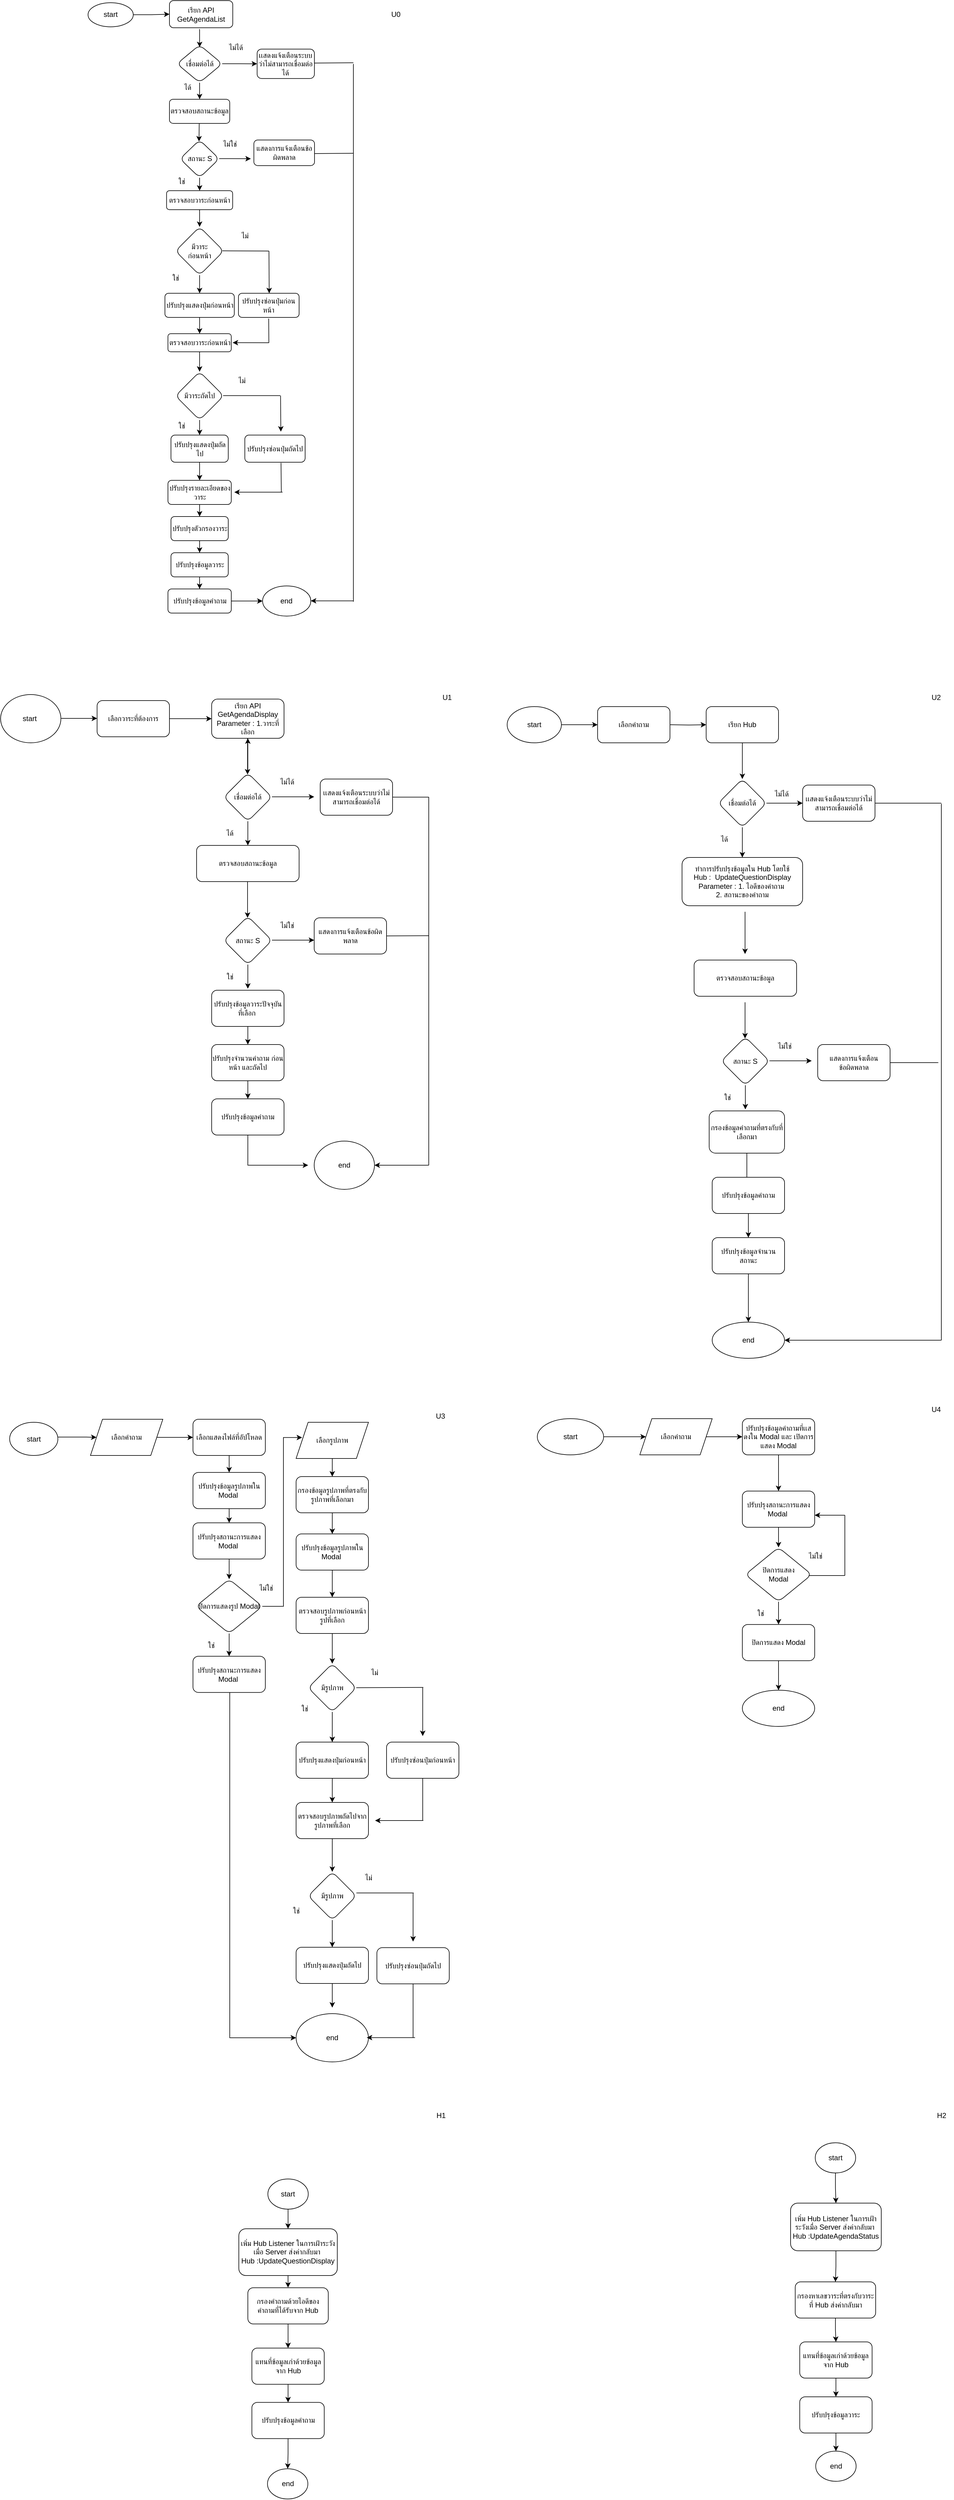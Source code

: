 <mxfile version="20.2.1" type="github">
  <diagram id="I-Rdm4NnU1atrtdz0zmf" name="Page-1">
    <mxGraphModel dx="1577" dy="2246" grid="1" gridSize="10" guides="1" tooltips="1" connect="1" arrows="1" fold="1" page="1" pageScale="1" pageWidth="827" pageHeight="1169" math="0" shadow="0">
      <root>
        <mxCell id="0" />
        <mxCell id="1" parent="0" />
        <mxCell id="NKFcS4flrV_AODu7ja6--11" value="start&amp;nbsp;" style="ellipse;whiteSpace=wrap;html=1;" parent="1" vertex="1">
          <mxGeometry x="40" y="30" width="100" height="80" as="geometry" />
        </mxCell>
        <mxCell id="NKFcS4flrV_AODu7ja6--13" value="" style="endArrow=classic;html=1;rounded=0;" parent="1" edge="1">
          <mxGeometry width="50" height="50" relative="1" as="geometry">
            <mxPoint x="140" y="69.5" as="sourcePoint" />
            <mxPoint x="200" y="69.5" as="targetPoint" />
          </mxGeometry>
        </mxCell>
        <mxCell id="NKFcS4flrV_AODu7ja6--14" value="เลือกวาระที่ต้องการ" style="rounded=1;whiteSpace=wrap;html=1;" parent="1" vertex="1">
          <mxGeometry x="200" y="40" width="120" height="60" as="geometry" />
        </mxCell>
        <mxCell id="NKFcS4flrV_AODu7ja6--15" value="" style="endArrow=classic;html=1;rounded=0;" parent="1" edge="1">
          <mxGeometry width="50" height="50" relative="1" as="geometry">
            <mxPoint x="320" y="70" as="sourcePoint" />
            <mxPoint x="390" y="70" as="targetPoint" />
          </mxGeometry>
        </mxCell>
        <mxCell id="NKFcS4flrV_AODu7ja6--16" value="เรียก API GetAgendaDisplay&lt;br&gt;Parameter : 1.วาระที่เลือก" style="rounded=1;whiteSpace=wrap;html=1;" parent="1" vertex="1">
          <mxGeometry x="390" y="37.5" width="120" height="65" as="geometry" />
        </mxCell>
        <mxCell id="NKFcS4flrV_AODu7ja6--18" value="เเสดงแจ้งเตือนระบบว่าไม่สามารถเชื่อมต่อได้" style="rounded=1;whiteSpace=wrap;html=1;" parent="1" vertex="1">
          <mxGeometry x="570" y="170" width="120" height="60" as="geometry" />
        </mxCell>
        <mxCell id="NKFcS4flrV_AODu7ja6--19" value="" style="group" parent="1" vertex="1" connectable="0">
          <mxGeometry x="400" y="102.5" width="160" height="177.5" as="geometry" />
        </mxCell>
        <mxCell id="NKFcS4flrV_AODu7ja6--20" value="เชื่อมต่อได้" style="rhombus;whiteSpace=wrap;html=1;rounded=1;" parent="NKFcS4flrV_AODu7ja6--19" vertex="1">
          <mxGeometry x="10" y="57.5" width="80" height="80" as="geometry" />
        </mxCell>
        <mxCell id="NKFcS4flrV_AODu7ja6--21" value="" style="endArrow=classic;html=1;rounded=0;" parent="NKFcS4flrV_AODu7ja6--19" edge="1">
          <mxGeometry width="50" height="50" relative="1" as="geometry">
            <mxPoint x="49.5" as="sourcePoint" />
            <mxPoint x="49.5" y="60" as="targetPoint" />
          </mxGeometry>
        </mxCell>
        <mxCell id="NKFcS4flrV_AODu7ja6--22" value="" style="endArrow=classic;html=1;rounded=0;" parent="NKFcS4flrV_AODu7ja6--19" edge="1">
          <mxGeometry width="50" height="50" relative="1" as="geometry">
            <mxPoint x="90" y="97" as="sourcePoint" />
            <mxPoint x="160" y="97" as="targetPoint" />
          </mxGeometry>
        </mxCell>
        <mxCell id="NKFcS4flrV_AODu7ja6--23" value="" style="endArrow=classic;html=1;rounded=0;" parent="NKFcS4flrV_AODu7ja6--19" edge="1">
          <mxGeometry width="50" height="50" relative="1" as="geometry">
            <mxPoint x="50" y="137.5" as="sourcePoint" />
            <mxPoint x="50" y="177.5" as="targetPoint" />
          </mxGeometry>
        </mxCell>
        <mxCell id="NKFcS4flrV_AODu7ja6--24" value="ไม่ได้" style="text;html=1;align=center;verticalAlign=middle;resizable=0;points=[];autosize=1;strokeColor=none;fillColor=none;" parent="NKFcS4flrV_AODu7ja6--19" vertex="1">
          <mxGeometry x="90" y="57.5" width="50" height="30" as="geometry" />
        </mxCell>
        <mxCell id="NKFcS4flrV_AODu7ja6--25" value="ได้" style="text;html=1;align=center;verticalAlign=middle;resizable=0;points=[];autosize=1;strokeColor=none;fillColor=none;" parent="NKFcS4flrV_AODu7ja6--19" vertex="1">
          <mxGeometry y="142.5" width="40" height="30" as="geometry" />
        </mxCell>
        <mxCell id="NKFcS4flrV_AODu7ja6--26" value="" style="edgeStyle=orthogonalEdgeStyle;rounded=0;orthogonalLoop=1;jettySize=auto;html=1;" parent="1" source="NKFcS4flrV_AODu7ja6--20" target="NKFcS4flrV_AODu7ja6--16" edge="1">
          <mxGeometry relative="1" as="geometry" />
        </mxCell>
        <mxCell id="NKFcS4flrV_AODu7ja6--27" value="" style="group" parent="1" vertex="1" connectable="0">
          <mxGeometry x="400" y="340" width="180" height="240" as="geometry" />
        </mxCell>
        <mxCell id="NKFcS4flrV_AODu7ja6--28" value="สถานะ S" style="rhombus;whiteSpace=wrap;html=1;rounded=1;" parent="NKFcS4flrV_AODu7ja6--27" vertex="1">
          <mxGeometry x="10" y="57.5" width="80" height="80" as="geometry" />
        </mxCell>
        <mxCell id="NKFcS4flrV_AODu7ja6--29" value="" style="endArrow=classic;html=1;rounded=0;" parent="NKFcS4flrV_AODu7ja6--27" edge="1">
          <mxGeometry width="50" height="50" relative="1" as="geometry">
            <mxPoint x="49.5" as="sourcePoint" />
            <mxPoint x="49.5" y="60" as="targetPoint" />
          </mxGeometry>
        </mxCell>
        <mxCell id="NKFcS4flrV_AODu7ja6--30" value="" style="endArrow=classic;html=1;rounded=0;" parent="NKFcS4flrV_AODu7ja6--27" edge="1">
          <mxGeometry width="50" height="50" relative="1" as="geometry">
            <mxPoint x="90" y="97" as="sourcePoint" />
            <mxPoint x="160" y="97" as="targetPoint" />
          </mxGeometry>
        </mxCell>
        <mxCell id="NKFcS4flrV_AODu7ja6--31" value="" style="endArrow=classic;html=1;rounded=0;" parent="NKFcS4flrV_AODu7ja6--27" edge="1">
          <mxGeometry width="50" height="50" relative="1" as="geometry">
            <mxPoint x="50" y="137.5" as="sourcePoint" />
            <mxPoint x="50" y="177.5" as="targetPoint" />
          </mxGeometry>
        </mxCell>
        <mxCell id="NKFcS4flrV_AODu7ja6--32" value="ไม่ใช่" style="text;html=1;align=center;verticalAlign=middle;resizable=0;points=[];autosize=1;strokeColor=none;fillColor=none;" parent="NKFcS4flrV_AODu7ja6--27" vertex="1">
          <mxGeometry x="90" y="57.5" width="50" height="30" as="geometry" />
        </mxCell>
        <mxCell id="NKFcS4flrV_AODu7ja6--33" value="ใช่" style="text;html=1;align=center;verticalAlign=middle;resizable=0;points=[];autosize=1;strokeColor=none;fillColor=none;" parent="NKFcS4flrV_AODu7ja6--27" vertex="1">
          <mxGeometry y="142.5" width="40" height="30" as="geometry" />
        </mxCell>
        <mxCell id="NKFcS4flrV_AODu7ja6--37" value="ปรับปรุงข้อมูลวาระปัจจุบันที่เลือก&amp;nbsp;" style="rounded=1;whiteSpace=wrap;html=1;" parent="NKFcS4flrV_AODu7ja6--27" vertex="1">
          <mxGeometry x="-10" y="180" width="120" height="60" as="geometry" />
        </mxCell>
        <mxCell id="NKFcS4flrV_AODu7ja6--35" value="ตรวจสอบสถานะข้อมูล" style="rounded=1;whiteSpace=wrap;html=1;" parent="1" vertex="1">
          <mxGeometry x="365" y="280" width="170" height="60" as="geometry" />
        </mxCell>
        <mxCell id="NKFcS4flrV_AODu7ja6--36" value="แสดงการแจ้งเตือนข้อผิดพลาด" style="rounded=1;whiteSpace=wrap;html=1;" parent="1" vertex="1">
          <mxGeometry x="560" y="400" width="120" height="60" as="geometry" />
        </mxCell>
        <mxCell id="NKFcS4flrV_AODu7ja6--43" value="end" style="ellipse;whiteSpace=wrap;html=1;" parent="1" vertex="1">
          <mxGeometry x="560" y="770" width="100" height="80" as="geometry" />
        </mxCell>
        <mxCell id="NKFcS4flrV_AODu7ja6--44" value="" style="endArrow=none;html=1;rounded=0;" parent="1" edge="1">
          <mxGeometry width="50" height="50" relative="1" as="geometry">
            <mxPoint x="690" y="200" as="sourcePoint" />
            <mxPoint x="750" y="200" as="targetPoint" />
          </mxGeometry>
        </mxCell>
        <mxCell id="NKFcS4flrV_AODu7ja6--45" value="" style="endArrow=none;html=1;rounded=0;exitX=1;exitY=0.5;exitDx=0;exitDy=0;" parent="1" source="NKFcS4flrV_AODu7ja6--36" edge="1">
          <mxGeometry width="50" height="50" relative="1" as="geometry">
            <mxPoint x="690" y="429.57" as="sourcePoint" />
            <mxPoint x="750" y="429.57" as="targetPoint" />
          </mxGeometry>
        </mxCell>
        <mxCell id="NKFcS4flrV_AODu7ja6--46" value="" style="endArrow=none;html=1;rounded=0;" parent="1" edge="1">
          <mxGeometry width="50" height="50" relative="1" as="geometry">
            <mxPoint x="750" y="200" as="sourcePoint" />
            <mxPoint x="750" y="810" as="targetPoint" />
          </mxGeometry>
        </mxCell>
        <mxCell id="NKFcS4flrV_AODu7ja6--47" value="" style="endArrow=classic;html=1;rounded=0;entryX=1;entryY=0.5;entryDx=0;entryDy=0;" parent="1" target="NKFcS4flrV_AODu7ja6--43" edge="1">
          <mxGeometry width="50" height="50" relative="1" as="geometry">
            <mxPoint x="750" y="810" as="sourcePoint" />
            <mxPoint x="800" y="960" as="targetPoint" />
          </mxGeometry>
        </mxCell>
        <mxCell id="NKFcS4flrV_AODu7ja6--52" value="" style="edgeStyle=orthogonalEdgeStyle;rounded=0;orthogonalLoop=1;jettySize=auto;html=1;" parent="1" source="NKFcS4flrV_AODu7ja6--49" target="NKFcS4flrV_AODu7ja6--51" edge="1">
          <mxGeometry relative="1" as="geometry" />
        </mxCell>
        <mxCell id="NKFcS4flrV_AODu7ja6--49" value="ปรับปรุงจำนวนคำถาม ก่อนหน้า และถัดไป" style="whiteSpace=wrap;html=1;rounded=1;" parent="1" vertex="1">
          <mxGeometry x="390" y="610" width="120" height="60" as="geometry" />
        </mxCell>
        <mxCell id="NKFcS4flrV_AODu7ja6--50" value="" style="edgeStyle=orthogonalEdgeStyle;rounded=0;orthogonalLoop=1;jettySize=auto;html=1;" parent="1" source="NKFcS4flrV_AODu7ja6--37" target="NKFcS4flrV_AODu7ja6--49" edge="1">
          <mxGeometry relative="1" as="geometry" />
        </mxCell>
        <mxCell id="NKFcS4flrV_AODu7ja6--55" style="edgeStyle=orthogonalEdgeStyle;rounded=0;orthogonalLoop=1;jettySize=auto;html=1;exitX=0.5;exitY=1;exitDx=0;exitDy=0;" parent="1" source="NKFcS4flrV_AODu7ja6--51" edge="1">
          <mxGeometry relative="1" as="geometry">
            <mxPoint x="550" y="810" as="targetPoint" />
            <Array as="points">
              <mxPoint x="450" y="810" />
              <mxPoint x="540" y="810" />
            </Array>
          </mxGeometry>
        </mxCell>
        <mxCell id="NKFcS4flrV_AODu7ja6--51" value="ปรับปรุงข้อมูลคำถาม" style="whiteSpace=wrap;html=1;rounded=1;" parent="1" vertex="1">
          <mxGeometry x="390" y="700" width="120" height="60" as="geometry" />
        </mxCell>
        <mxCell id="NKFcS4flrV_AODu7ja6--56" value="U1&lt;br&gt;" style="text;html=1;align=center;verticalAlign=middle;resizable=0;points=[];autosize=1;strokeColor=none;fillColor=none;" parent="1" vertex="1">
          <mxGeometry x="760" y="20" width="40" height="30" as="geometry" />
        </mxCell>
        <mxCell id="bFalRdMSwWjl8BjgxVUs-188" value="H1" style="text;html=1;align=center;verticalAlign=middle;resizable=0;points=[];autosize=1;strokeColor=none;fillColor=none;" parent="1" vertex="1">
          <mxGeometry x="750" y="2370" width="40" height="30" as="geometry" />
        </mxCell>
        <mxCell id="bFalRdMSwWjl8BjgxVUs-189" value="" style="group" parent="1" vertex="1" connectable="0">
          <mxGeometry x="450" y="2490" width="170" height="500.25" as="geometry" />
        </mxCell>
        <mxCell id="bFalRdMSwWjl8BjgxVUs-190" value="start" style="ellipse;whiteSpace=wrap;html=1;" parent="bFalRdMSwWjl8BjgxVUs-189" vertex="1">
          <mxGeometry x="33.19" width="67" height="50" as="geometry" />
        </mxCell>
        <mxCell id="bFalRdMSwWjl8BjgxVUs-191" value="กรองคำถามด้วยไอดีของคำถามที่ได้รับจาก Hub" style="rounded=1;whiteSpace=wrap;html=1;" parent="bFalRdMSwWjl8BjgxVUs-189" vertex="1">
          <mxGeometry x="0.01" y="180.25" width="133.37" height="60" as="geometry" />
        </mxCell>
        <mxCell id="bFalRdMSwWjl8BjgxVUs-192" value="แทนที่ข้อมูลเก่าด้วยข้อมูลจาก Hub" style="rounded=1;whiteSpace=wrap;html=1;" parent="bFalRdMSwWjl8BjgxVUs-189" vertex="1">
          <mxGeometry x="6.695" y="280.25" width="120" height="60" as="geometry" />
        </mxCell>
        <mxCell id="bFalRdMSwWjl8BjgxVUs-193" value="" style="edgeStyle=orthogonalEdgeStyle;rounded=0;orthogonalLoop=1;jettySize=auto;html=1;" parent="bFalRdMSwWjl8BjgxVUs-189" source="bFalRdMSwWjl8BjgxVUs-191" target="bFalRdMSwWjl8BjgxVUs-192" edge="1">
          <mxGeometry relative="1" as="geometry" />
        </mxCell>
        <mxCell id="bFalRdMSwWjl8BjgxVUs-194" value="ปรับปรุงข้อมูลคำถาม" style="rounded=1;whiteSpace=wrap;html=1;" parent="bFalRdMSwWjl8BjgxVUs-189" vertex="1">
          <mxGeometry x="6.695" y="370.25" width="120" height="60" as="geometry" />
        </mxCell>
        <mxCell id="bFalRdMSwWjl8BjgxVUs-195" value="" style="edgeStyle=orthogonalEdgeStyle;rounded=0;orthogonalLoop=1;jettySize=auto;html=1;" parent="bFalRdMSwWjl8BjgxVUs-189" source="bFalRdMSwWjl8BjgxVUs-192" target="bFalRdMSwWjl8BjgxVUs-194" edge="1">
          <mxGeometry relative="1" as="geometry" />
        </mxCell>
        <mxCell id="bFalRdMSwWjl8BjgxVUs-198" value="" style="edgeStyle=orthogonalEdgeStyle;rounded=0;orthogonalLoop=1;jettySize=auto;html=1;" parent="bFalRdMSwWjl8BjgxVUs-189" source="bFalRdMSwWjl8BjgxVUs-199" target="bFalRdMSwWjl8BjgxVUs-191" edge="1">
          <mxGeometry relative="1" as="geometry" />
        </mxCell>
        <mxCell id="bFalRdMSwWjl8BjgxVUs-199" value="เพิ่ม Hub Listener ในการเฝ้าระวังเมื่อ Server ส่งค่ากลับมา&amp;nbsp;&lt;br&gt;Hub :UpdateQuestionDisplay" style="rounded=1;whiteSpace=wrap;html=1;" parent="bFalRdMSwWjl8BjgxVUs-189" vertex="1">
          <mxGeometry x="-14.96" y="82.5" width="163.31" height="77.5" as="geometry" />
        </mxCell>
        <mxCell id="bFalRdMSwWjl8BjgxVUs-200" value="" style="edgeStyle=orthogonalEdgeStyle;rounded=0;orthogonalLoop=1;jettySize=auto;html=1;" parent="bFalRdMSwWjl8BjgxVUs-189" source="bFalRdMSwWjl8BjgxVUs-190" target="bFalRdMSwWjl8BjgxVUs-199" edge="1">
          <mxGeometry relative="1" as="geometry" />
        </mxCell>
        <mxCell id="bFalRdMSwWjl8BjgxVUs-196" value="end" style="ellipse;whiteSpace=wrap;html=1;" parent="bFalRdMSwWjl8BjgxVUs-189" vertex="1">
          <mxGeometry x="32.55" y="480.25" width="67" height="50" as="geometry" />
        </mxCell>
        <mxCell id="bFalRdMSwWjl8BjgxVUs-197" value="" style="edgeStyle=orthogonalEdgeStyle;rounded=0;orthogonalLoop=1;jettySize=auto;html=1;" parent="bFalRdMSwWjl8BjgxVUs-189" source="bFalRdMSwWjl8BjgxVUs-194" target="bFalRdMSwWjl8BjgxVUs-196" edge="1">
          <mxGeometry relative="1" as="geometry" />
        </mxCell>
        <mxCell id="bFalRdMSwWjl8BjgxVUs-211" value="H2" style="text;html=1;align=center;verticalAlign=middle;resizable=0;points=[];autosize=1;strokeColor=none;fillColor=none;" parent="1" vertex="1">
          <mxGeometry x="1580" y="2370" width="40" height="30" as="geometry" />
        </mxCell>
        <mxCell id="bFalRdMSwWjl8BjgxVUs-224" value="" style="group" parent="1" vertex="1" connectable="0">
          <mxGeometry x="1350" y="2430" width="150.4" height="561" as="geometry" />
        </mxCell>
        <mxCell id="bFalRdMSwWjl8BjgxVUs-214" value="start" style="ellipse;whiteSpace=wrap;html=1;" parent="bFalRdMSwWjl8BjgxVUs-224" vertex="1">
          <mxGeometry x="40.9" width="67" height="50" as="geometry" />
        </mxCell>
        <mxCell id="bFalRdMSwWjl8BjgxVUs-215" value="กรองหาเลขวาระที่ตรงกับวาระที่ Hub ส่งค่ากลับมา" style="rounded=1;whiteSpace=wrap;html=1;" parent="bFalRdMSwWjl8BjgxVUs-224" vertex="1">
          <mxGeometry x="7.72" y="230.5" width="133.37" height="60" as="geometry" />
        </mxCell>
        <mxCell id="bFalRdMSwWjl8BjgxVUs-216" value="แทนที่ข้อมูลเก่าด้วยข้อมูลจาก Hub" style="rounded=1;whiteSpace=wrap;html=1;" parent="bFalRdMSwWjl8BjgxVUs-224" vertex="1">
          <mxGeometry x="15.195" y="330" width="120" height="60" as="geometry" />
        </mxCell>
        <mxCell id="bFalRdMSwWjl8BjgxVUs-217" value="" style="edgeStyle=orthogonalEdgeStyle;rounded=0;orthogonalLoop=1;jettySize=auto;html=1;" parent="bFalRdMSwWjl8BjgxVUs-224" source="bFalRdMSwWjl8BjgxVUs-215" target="bFalRdMSwWjl8BjgxVUs-216" edge="1">
          <mxGeometry relative="1" as="geometry" />
        </mxCell>
        <mxCell id="bFalRdMSwWjl8BjgxVUs-218" value="ปรับปรุงข้อมูลวาระ" style="rounded=1;whiteSpace=wrap;html=1;" parent="bFalRdMSwWjl8BjgxVUs-224" vertex="1">
          <mxGeometry x="15.195" y="421" width="120" height="60" as="geometry" />
        </mxCell>
        <mxCell id="bFalRdMSwWjl8BjgxVUs-219" value="" style="edgeStyle=orthogonalEdgeStyle;rounded=0;orthogonalLoop=1;jettySize=auto;html=1;" parent="bFalRdMSwWjl8BjgxVUs-224" source="bFalRdMSwWjl8BjgxVUs-216" target="bFalRdMSwWjl8BjgxVUs-218" edge="1">
          <mxGeometry relative="1" as="geometry" />
        </mxCell>
        <mxCell id="bFalRdMSwWjl8BjgxVUs-220" value="end" style="ellipse;whiteSpace=wrap;html=1;" parent="bFalRdMSwWjl8BjgxVUs-224" vertex="1">
          <mxGeometry x="41.7" y="511" width="67" height="50" as="geometry" />
        </mxCell>
        <mxCell id="bFalRdMSwWjl8BjgxVUs-221" value="" style="edgeStyle=orthogonalEdgeStyle;rounded=0;orthogonalLoop=1;jettySize=auto;html=1;" parent="bFalRdMSwWjl8BjgxVUs-224" source="bFalRdMSwWjl8BjgxVUs-218" target="bFalRdMSwWjl8BjgxVUs-220" edge="1">
          <mxGeometry relative="1" as="geometry" />
        </mxCell>
        <mxCell id="bFalRdMSwWjl8BjgxVUs-222" value="" style="edgeStyle=orthogonalEdgeStyle;rounded=0;orthogonalLoop=1;jettySize=auto;html=1;" parent="bFalRdMSwWjl8BjgxVUs-224" source="bFalRdMSwWjl8BjgxVUs-223" target="bFalRdMSwWjl8BjgxVUs-215" edge="1">
          <mxGeometry relative="1" as="geometry" />
        </mxCell>
        <mxCell id="bFalRdMSwWjl8BjgxVUs-223" value="เพิ่ม Hub Listener ในการเฝ้าระวังเมื่อ Server ส่งค่ากลับมา&amp;nbsp;&lt;br&gt;Hub :UpdateAgendaStatus" style="rounded=1;whiteSpace=wrap;html=1;" parent="bFalRdMSwWjl8BjgxVUs-224" vertex="1">
          <mxGeometry y="100" width="150.4" height="79" as="geometry" />
        </mxCell>
        <mxCell id="bFalRdMSwWjl8BjgxVUs-213" value="" style="edgeStyle=orthogonalEdgeStyle;rounded=0;orthogonalLoop=1;jettySize=auto;html=1;" parent="bFalRdMSwWjl8BjgxVUs-224" source="bFalRdMSwWjl8BjgxVUs-214" target="bFalRdMSwWjl8BjgxVUs-223" edge="1">
          <mxGeometry relative="1" as="geometry" />
        </mxCell>
        <mxCell id="iBdQlA0Bor-UUs3wkBq8-103" value="" style="group" parent="1" vertex="1" connectable="0">
          <mxGeometry x="55" y="1211" width="745" height="1085" as="geometry" />
        </mxCell>
        <mxCell id="iBdQlA0Bor-UUs3wkBq8-52" value="U3" style="text;html=1;align=center;verticalAlign=middle;resizable=0;points=[];autosize=1;strokeColor=none;fillColor=none;" parent="iBdQlA0Bor-UUs3wkBq8-103" vertex="1">
          <mxGeometry x="694" width="40" height="30" as="geometry" />
        </mxCell>
        <mxCell id="iBdQlA0Bor-UUs3wkBq8-53" value="" style="edgeStyle=orthogonalEdgeStyle;rounded=0;orthogonalLoop=1;jettySize=auto;html=1;entryX=0;entryY=0.5;entryDx=0;entryDy=0;" parent="iBdQlA0Bor-UUs3wkBq8-103" target="iBdQlA0Bor-UUs3wkBq8-60" edge="1">
          <mxGeometry relative="1" as="geometry">
            <mxPoint x="80" y="49.5" as="sourcePoint" />
            <mxPoint x="174" y="47" as="targetPoint" />
            <Array as="points">
              <mxPoint x="127" y="50" />
            </Array>
          </mxGeometry>
        </mxCell>
        <mxCell id="iBdQlA0Bor-UUs3wkBq8-54" value="start" style="ellipse;whiteSpace=wrap;html=1;" parent="iBdQlA0Bor-UUs3wkBq8-103" vertex="1">
          <mxGeometry y="25" width="80" height="55" as="geometry" />
        </mxCell>
        <mxCell id="iBdQlA0Bor-UUs3wkBq8-56" value="ปรับปรุงข้อมูลรูปภาพใน Modal&amp;nbsp;" style="whiteSpace=wrap;html=1;rounded=1;" parent="iBdQlA0Bor-UUs3wkBq8-103" vertex="1">
          <mxGeometry x="304" y="108.13" width="120" height="60" as="geometry" />
        </mxCell>
        <mxCell id="iBdQlA0Bor-UUs3wkBq8-58" value="ปรับปรุงสถานะการแสดง Modal&amp;nbsp;" style="rounded=1;whiteSpace=wrap;html=1;" parent="iBdQlA0Bor-UUs3wkBq8-103" vertex="1">
          <mxGeometry x="304" y="191.63" width="120" height="60" as="geometry" />
        </mxCell>
        <mxCell id="iBdQlA0Bor-UUs3wkBq8-55" value="" style="edgeStyle=orthogonalEdgeStyle;rounded=0;orthogonalLoop=1;jettySize=auto;html=1;" parent="iBdQlA0Bor-UUs3wkBq8-103" source="iBdQlA0Bor-UUs3wkBq8-56" target="iBdQlA0Bor-UUs3wkBq8-58" edge="1">
          <mxGeometry relative="1" as="geometry" />
        </mxCell>
        <mxCell id="iBdQlA0Bor-UUs3wkBq8-60" value="เลือกคำถาม" style="shape=parallelogram;perimeter=parallelogramPerimeter;whiteSpace=wrap;html=1;fixedSize=1;" parent="iBdQlA0Bor-UUs3wkBq8-103" vertex="1">
          <mxGeometry x="134" y="20" width="120" height="60" as="geometry" />
        </mxCell>
        <mxCell id="iBdQlA0Bor-UUs3wkBq8-61" value="" style="edgeStyle=orthogonalEdgeStyle;rounded=0;orthogonalLoop=1;jettySize=auto;html=1;entryX=0.5;entryY=0;entryDx=0;entryDy=0;" parent="iBdQlA0Bor-UUs3wkBq8-103" source="iBdQlA0Bor-UUs3wkBq8-62" target="iBdQlA0Bor-UUs3wkBq8-56" edge="1">
          <mxGeometry relative="1" as="geometry" />
        </mxCell>
        <mxCell id="iBdQlA0Bor-UUs3wkBq8-62" value="เลือกแสดงไฟล์ที่อัปโหลด" style="rounded=1;whiteSpace=wrap;html=1;" parent="iBdQlA0Bor-UUs3wkBq8-103" vertex="1">
          <mxGeometry x="304" y="20" width="120" height="60" as="geometry" />
        </mxCell>
        <mxCell id="iBdQlA0Bor-UUs3wkBq8-59" value="" style="edgeStyle=orthogonalEdgeStyle;rounded=0;orthogonalLoop=1;jettySize=auto;html=1;" parent="iBdQlA0Bor-UUs3wkBq8-103" source="iBdQlA0Bor-UUs3wkBq8-60" target="iBdQlA0Bor-UUs3wkBq8-62" edge="1">
          <mxGeometry relative="1" as="geometry" />
        </mxCell>
        <mxCell id="iBdQlA0Bor-UUs3wkBq8-65" value="ปิดการแสดงรูป Modal" style="rhombus;whiteSpace=wrap;html=1;rounded=1;" parent="iBdQlA0Bor-UUs3wkBq8-103" vertex="1">
          <mxGeometry x="309" y="285" width="110" height="90" as="geometry" />
        </mxCell>
        <mxCell id="iBdQlA0Bor-UUs3wkBq8-57" value="" style="edgeStyle=orthogonalEdgeStyle;rounded=0;orthogonalLoop=1;jettySize=auto;html=1;" parent="iBdQlA0Bor-UUs3wkBq8-103" source="iBdQlA0Bor-UUs3wkBq8-58" target="iBdQlA0Bor-UUs3wkBq8-65" edge="1">
          <mxGeometry relative="1" as="geometry" />
        </mxCell>
        <mxCell id="iBdQlA0Bor-UUs3wkBq8-67" value="ปรับปรุงสถานะการแสดง Modal&amp;nbsp;" style="rounded=1;whiteSpace=wrap;html=1;" parent="iBdQlA0Bor-UUs3wkBq8-103" vertex="1">
          <mxGeometry x="304" y="412.71" width="120" height="60" as="geometry" />
        </mxCell>
        <mxCell id="iBdQlA0Bor-UUs3wkBq8-63" value="" style="edgeStyle=orthogonalEdgeStyle;rounded=0;orthogonalLoop=1;jettySize=auto;html=1;" parent="iBdQlA0Bor-UUs3wkBq8-103" source="iBdQlA0Bor-UUs3wkBq8-65" target="iBdQlA0Bor-UUs3wkBq8-67" edge="1">
          <mxGeometry relative="1" as="geometry" />
        </mxCell>
        <mxCell id="iBdQlA0Bor-UUs3wkBq8-68" value="ใช่" style="text;html=1;align=center;verticalAlign=middle;resizable=0;points=[];autosize=1;strokeColor=none;fillColor=none;" parent="iBdQlA0Bor-UUs3wkBq8-103" vertex="1">
          <mxGeometry x="314" y="380" width="40" height="30" as="geometry" />
        </mxCell>
        <mxCell id="iBdQlA0Bor-UUs3wkBq8-69" value="ไม่ใช่" style="text;html=1;align=center;verticalAlign=middle;resizable=0;points=[];autosize=1;strokeColor=none;fillColor=none;" parent="iBdQlA0Bor-UUs3wkBq8-103" vertex="1">
          <mxGeometry x="400.38" y="285" width="50" height="30" as="geometry" />
        </mxCell>
        <mxCell id="iBdQlA0Bor-UUs3wkBq8-71" value="เลือกรูปภาพ" style="shape=parallelogram;perimeter=parallelogramPerimeter;whiteSpace=wrap;html=1;fixedSize=1;" parent="iBdQlA0Bor-UUs3wkBq8-103" vertex="1">
          <mxGeometry x="475" y="25" width="120" height="60" as="geometry" />
        </mxCell>
        <mxCell id="iBdQlA0Bor-UUs3wkBq8-64" style="edgeStyle=orthogonalEdgeStyle;rounded=0;orthogonalLoop=1;jettySize=auto;html=1;entryX=0.083;entryY=0.421;entryDx=0;entryDy=0;entryPerimeter=0;" parent="iBdQlA0Bor-UUs3wkBq8-103" source="iBdQlA0Bor-UUs3wkBq8-65" target="iBdQlA0Bor-UUs3wkBq8-71" edge="1">
          <mxGeometry relative="1" as="geometry">
            <mxPoint x="454" y="45" as="targetPoint" />
            <Array as="points">
              <mxPoint x="454" y="330" />
              <mxPoint x="454" y="50" />
            </Array>
          </mxGeometry>
        </mxCell>
        <mxCell id="iBdQlA0Bor-UUs3wkBq8-73" value="กรองข้อมูลรูปภาพที่ตรงกับรูปภาพที่เลือกมา" style="rounded=1;whiteSpace=wrap;html=1;" parent="iBdQlA0Bor-UUs3wkBq8-103" vertex="1">
          <mxGeometry x="475" y="115" width="120" height="60" as="geometry" />
        </mxCell>
        <mxCell id="iBdQlA0Bor-UUs3wkBq8-70" value="" style="edgeStyle=orthogonalEdgeStyle;rounded=0;orthogonalLoop=1;jettySize=auto;html=1;" parent="iBdQlA0Bor-UUs3wkBq8-103" source="iBdQlA0Bor-UUs3wkBq8-71" target="iBdQlA0Bor-UUs3wkBq8-73" edge="1">
          <mxGeometry relative="1" as="geometry" />
        </mxCell>
        <mxCell id="iBdQlA0Bor-UUs3wkBq8-74" value="มีรูปภาพ" style="rhombus;whiteSpace=wrap;html=1;rounded=1;" parent="iBdQlA0Bor-UUs3wkBq8-103" vertex="1">
          <mxGeometry x="495" y="425" width="80" height="80" as="geometry" />
        </mxCell>
        <mxCell id="iBdQlA0Bor-UUs3wkBq8-75" value="ไม่" style="text;html=1;align=center;verticalAlign=middle;resizable=0;points=[];autosize=1;strokeColor=none;fillColor=none;" parent="iBdQlA0Bor-UUs3wkBq8-103" vertex="1">
          <mxGeometry x="585" y="425" width="40" height="30" as="geometry" />
        </mxCell>
        <mxCell id="iBdQlA0Bor-UUs3wkBq8-76" value="ใช่" style="text;html=1;align=center;verticalAlign=middle;resizable=0;points=[];autosize=1;strokeColor=none;fillColor=none;" parent="iBdQlA0Bor-UUs3wkBq8-103" vertex="1">
          <mxGeometry x="469" y="485" width="40" height="30" as="geometry" />
        </mxCell>
        <mxCell id="iBdQlA0Bor-UUs3wkBq8-77" value="ปรับปรุงแสดงปุ่มก่อนหน้า" style="whiteSpace=wrap;html=1;rounded=1;" parent="iBdQlA0Bor-UUs3wkBq8-103" vertex="1">
          <mxGeometry x="475" y="555" width="120" height="60" as="geometry" />
        </mxCell>
        <mxCell id="iBdQlA0Bor-UUs3wkBq8-78" value="" style="edgeStyle=orthogonalEdgeStyle;rounded=0;orthogonalLoop=1;jettySize=auto;html=1;" parent="iBdQlA0Bor-UUs3wkBq8-103" source="iBdQlA0Bor-UUs3wkBq8-74" target="iBdQlA0Bor-UUs3wkBq8-77" edge="1">
          <mxGeometry relative="1" as="geometry" />
        </mxCell>
        <mxCell id="iBdQlA0Bor-UUs3wkBq8-79" value="" style="edgeStyle=orthogonalEdgeStyle;rounded=0;orthogonalLoop=1;jettySize=auto;html=1;" parent="iBdQlA0Bor-UUs3wkBq8-103" source="iBdQlA0Bor-UUs3wkBq8-80" target="iBdQlA0Bor-UUs3wkBq8-74" edge="1">
          <mxGeometry relative="1" as="geometry">
            <mxPoint x="535" y="415" as="targetPoint" />
          </mxGeometry>
        </mxCell>
        <mxCell id="iBdQlA0Bor-UUs3wkBq8-80" value="ตรวจสอบรูปภาพก่อนหน้ารูปที่เลือก" style="rounded=1;whiteSpace=wrap;html=1;" parent="iBdQlA0Bor-UUs3wkBq8-103" vertex="1">
          <mxGeometry x="475" y="315" width="120" height="60" as="geometry" />
        </mxCell>
        <mxCell id="iBdQlA0Bor-UUs3wkBq8-81" value="ตรวจสอบรูปภาพถัดไปจากรูปภาพที่เลือก" style="whiteSpace=wrap;html=1;rounded=1;" parent="iBdQlA0Bor-UUs3wkBq8-103" vertex="1">
          <mxGeometry x="475" y="655" width="120" height="60" as="geometry" />
        </mxCell>
        <mxCell id="iBdQlA0Bor-UUs3wkBq8-82" value="" style="edgeStyle=orthogonalEdgeStyle;rounded=0;orthogonalLoop=1;jettySize=auto;html=1;" parent="iBdQlA0Bor-UUs3wkBq8-103" source="iBdQlA0Bor-UUs3wkBq8-77" target="iBdQlA0Bor-UUs3wkBq8-81" edge="1">
          <mxGeometry relative="1" as="geometry" />
        </mxCell>
        <mxCell id="iBdQlA0Bor-UUs3wkBq8-83" value="" style="endArrow=classic;html=1;rounded=0;" parent="iBdQlA0Bor-UUs3wkBq8-103" edge="1">
          <mxGeometry width="50" height="50" relative="1" as="geometry">
            <mxPoint x="686" y="685.0" as="sourcePoint" />
            <mxPoint x="606" y="685.0" as="targetPoint" />
          </mxGeometry>
        </mxCell>
        <mxCell id="iBdQlA0Bor-UUs3wkBq8-84" value="" style="endArrow=none;html=1;rounded=0;" parent="iBdQlA0Bor-UUs3wkBq8-103" source="iBdQlA0Bor-UUs3wkBq8-74" edge="1">
          <mxGeometry width="50" height="50" relative="1" as="geometry">
            <mxPoint x="591" y="464.33" as="sourcePoint" />
            <mxPoint x="686" y="464.33" as="targetPoint" />
          </mxGeometry>
        </mxCell>
        <mxCell id="iBdQlA0Bor-UUs3wkBq8-85" value="มีรูปภาพ" style="rhombus;whiteSpace=wrap;html=1;rounded=1;" parent="iBdQlA0Bor-UUs3wkBq8-103" vertex="1">
          <mxGeometry x="495" y="770" width="80" height="80" as="geometry" />
        </mxCell>
        <mxCell id="iBdQlA0Bor-UUs3wkBq8-86" value="" style="edgeStyle=orthogonalEdgeStyle;rounded=0;orthogonalLoop=1;jettySize=auto;html=1;" parent="iBdQlA0Bor-UUs3wkBq8-103" source="iBdQlA0Bor-UUs3wkBq8-81" target="iBdQlA0Bor-UUs3wkBq8-85" edge="1">
          <mxGeometry relative="1" as="geometry" />
        </mxCell>
        <mxCell id="iBdQlA0Bor-UUs3wkBq8-87" value="ใช่" style="text;html=1;align=center;verticalAlign=middle;resizable=0;points=[];autosize=1;strokeColor=none;fillColor=none;" parent="iBdQlA0Bor-UUs3wkBq8-103" vertex="1">
          <mxGeometry x="455" y="820" width="40" height="30" as="geometry" />
        </mxCell>
        <mxCell id="iBdQlA0Bor-UUs3wkBq8-88" value="" style="edgeStyle=orthogonalEdgeStyle;rounded=0;orthogonalLoop=1;jettySize=auto;html=1;" parent="iBdQlA0Bor-UUs3wkBq8-103" source="iBdQlA0Bor-UUs3wkBq8-89" edge="1">
          <mxGeometry relative="1" as="geometry">
            <mxPoint x="535.0" y="995.0" as="targetPoint" />
          </mxGeometry>
        </mxCell>
        <mxCell id="iBdQlA0Bor-UUs3wkBq8-89" value="ปรับปรุงแสดงปุ่มถัดไป" style="whiteSpace=wrap;html=1;rounded=1;" parent="iBdQlA0Bor-UUs3wkBq8-103" vertex="1">
          <mxGeometry x="475" y="895" width="120" height="60" as="geometry" />
        </mxCell>
        <mxCell id="iBdQlA0Bor-UUs3wkBq8-90" value="" style="edgeStyle=orthogonalEdgeStyle;rounded=0;orthogonalLoop=1;jettySize=auto;html=1;" parent="iBdQlA0Bor-UUs3wkBq8-103" source="iBdQlA0Bor-UUs3wkBq8-85" target="iBdQlA0Bor-UUs3wkBq8-89" edge="1">
          <mxGeometry relative="1" as="geometry" />
        </mxCell>
        <mxCell id="iBdQlA0Bor-UUs3wkBq8-91" value="end" style="ellipse;whiteSpace=wrap;html=1;" parent="iBdQlA0Bor-UUs3wkBq8-103" vertex="1">
          <mxGeometry x="475" y="1005" width="120" height="80" as="geometry" />
        </mxCell>
        <mxCell id="iBdQlA0Bor-UUs3wkBq8-66" value="" style="edgeStyle=orthogonalEdgeStyle;rounded=0;orthogonalLoop=1;jettySize=auto;html=1;entryX=0;entryY=0.5;entryDx=0;entryDy=0;" parent="iBdQlA0Bor-UUs3wkBq8-103" source="iBdQlA0Bor-UUs3wkBq8-67" target="iBdQlA0Bor-UUs3wkBq8-91" edge="1">
          <mxGeometry relative="1" as="geometry">
            <mxPoint x="364" y="945" as="targetPoint" />
            <Array as="points">
              <mxPoint x="365" y="1045" />
            </Array>
          </mxGeometry>
        </mxCell>
        <mxCell id="iBdQlA0Bor-UUs3wkBq8-92" value="ปรับปรุงซ่อนปุ่มก่อนหน้า" style="rounded=1;whiteSpace=wrap;html=1;" parent="iBdQlA0Bor-UUs3wkBq8-103" vertex="1">
          <mxGeometry x="625" y="555" width="120" height="60" as="geometry" />
        </mxCell>
        <mxCell id="iBdQlA0Bor-UUs3wkBq8-93" value="" style="endArrow=classic;html=1;rounded=0;" parent="iBdQlA0Bor-UUs3wkBq8-103" edge="1">
          <mxGeometry width="50" height="50" relative="1" as="geometry">
            <mxPoint x="685.0" y="465.0" as="sourcePoint" />
            <mxPoint x="685.0" y="545.0" as="targetPoint" />
          </mxGeometry>
        </mxCell>
        <mxCell id="iBdQlA0Bor-UUs3wkBq8-94" value="" style="endArrow=none;html=1;rounded=0;entryX=0.5;entryY=1;entryDx=0;entryDy=0;" parent="iBdQlA0Bor-UUs3wkBq8-103" target="iBdQlA0Bor-UUs3wkBq8-92" edge="1">
          <mxGeometry width="50" height="50" relative="1" as="geometry">
            <mxPoint x="685.0" y="685.0" as="sourcePoint" />
            <mxPoint x="725" y="635" as="targetPoint" />
          </mxGeometry>
        </mxCell>
        <mxCell id="iBdQlA0Bor-UUs3wkBq8-95" value="ไม่" style="text;html=1;align=center;verticalAlign=middle;resizable=0;points=[];autosize=1;strokeColor=none;fillColor=none;" parent="iBdQlA0Bor-UUs3wkBq8-103" vertex="1">
          <mxGeometry x="575" y="765" width="40" height="30" as="geometry" />
        </mxCell>
        <mxCell id="iBdQlA0Bor-UUs3wkBq8-96" value="" style="endArrow=classic;html=1;rounded=0;" parent="iBdQlA0Bor-UUs3wkBq8-103" edge="1">
          <mxGeometry width="50" height="50" relative="1" as="geometry">
            <mxPoint x="672.21" y="1044.69" as="sourcePoint" />
            <mxPoint x="592.21" y="1044.69" as="targetPoint" />
          </mxGeometry>
        </mxCell>
        <mxCell id="iBdQlA0Bor-UUs3wkBq8-97" value="" style="endArrow=none;html=1;rounded=0;" parent="iBdQlA0Bor-UUs3wkBq8-103" edge="1">
          <mxGeometry width="50" height="50" relative="1" as="geometry">
            <mxPoint x="575.0" y="805.0" as="sourcePoint" />
            <mxPoint x="670.0" y="805.0" as="targetPoint" />
          </mxGeometry>
        </mxCell>
        <mxCell id="iBdQlA0Bor-UUs3wkBq8-98" value="ปรับปรุงซ่อนปุ่มถัดไป" style="rounded=1;whiteSpace=wrap;html=1;" parent="iBdQlA0Bor-UUs3wkBq8-103" vertex="1">
          <mxGeometry x="609" y="895.67" width="120" height="60" as="geometry" />
        </mxCell>
        <mxCell id="iBdQlA0Bor-UUs3wkBq8-99" value="" style="endArrow=classic;html=1;rounded=0;" parent="iBdQlA0Bor-UUs3wkBq8-103" edge="1">
          <mxGeometry width="50" height="50" relative="1" as="geometry">
            <mxPoint x="669" y="805.67" as="sourcePoint" />
            <mxPoint x="669" y="885.67" as="targetPoint" />
          </mxGeometry>
        </mxCell>
        <mxCell id="iBdQlA0Bor-UUs3wkBq8-100" value="" style="endArrow=none;html=1;rounded=0;entryX=0.5;entryY=1;entryDx=0;entryDy=0;" parent="iBdQlA0Bor-UUs3wkBq8-103" target="iBdQlA0Bor-UUs3wkBq8-98" edge="1">
          <mxGeometry width="50" height="50" relative="1" as="geometry">
            <mxPoint x="669" y="1045.0" as="sourcePoint" />
            <mxPoint x="709" y="975.67" as="targetPoint" />
          </mxGeometry>
        </mxCell>
        <mxCell id="iBdQlA0Bor-UUs3wkBq8-101" value="" style="edgeStyle=orthogonalEdgeStyle;rounded=0;orthogonalLoop=1;jettySize=auto;html=1;" parent="iBdQlA0Bor-UUs3wkBq8-103" source="iBdQlA0Bor-UUs3wkBq8-102" target="iBdQlA0Bor-UUs3wkBq8-80" edge="1">
          <mxGeometry relative="1" as="geometry" />
        </mxCell>
        <mxCell id="iBdQlA0Bor-UUs3wkBq8-102" value="ปรับปรุงข้อมูลรูปภาพใน Modal&amp;nbsp;" style="whiteSpace=wrap;html=1;rounded=1;" parent="iBdQlA0Bor-UUs3wkBq8-103" vertex="1">
          <mxGeometry x="475" y="210.06" width="120" height="60" as="geometry" />
        </mxCell>
        <mxCell id="iBdQlA0Bor-UUs3wkBq8-72" value="" style="edgeStyle=orthogonalEdgeStyle;rounded=0;orthogonalLoop=1;jettySize=auto;html=1;entryX=0.5;entryY=0;entryDx=0;entryDy=0;" parent="iBdQlA0Bor-UUs3wkBq8-103" source="iBdQlA0Bor-UUs3wkBq8-73" target="iBdQlA0Bor-UUs3wkBq8-102" edge="1">
          <mxGeometry relative="1" as="geometry">
            <mxPoint x="535" y="200.84" as="targetPoint" />
          </mxGeometry>
        </mxCell>
        <mxCell id="ZDjepjNBfmUpWBxzKGwO-67" value="U4" style="text;html=1;align=center;verticalAlign=middle;resizable=0;points=[];autosize=1;strokeColor=none;fillColor=none;" parent="1" vertex="1">
          <mxGeometry x="1571" y="1200" width="40" height="30" as="geometry" />
        </mxCell>
        <mxCell id="ydJEvYCulEnIMV4Fxl7u-1" value="" style="group" parent="1" vertex="1" connectable="0">
          <mxGeometry x="880" y="20" width="731" height="1110" as="geometry" />
        </mxCell>
        <mxCell id="NKFcS4flrV_AODu7ja6--72" value="U2" style="text;html=1;align=center;verticalAlign=middle;resizable=0;points=[];autosize=1;strokeColor=none;fillColor=none;" parent="ydJEvYCulEnIMV4Fxl7u-1" vertex="1">
          <mxGeometry x="691" width="40" height="30" as="geometry" />
        </mxCell>
        <mxCell id="NKFcS4flrV_AODu7ja6--108" value="" style="group" parent="ydJEvYCulEnIMV4Fxl7u-1" vertex="1" connectable="0">
          <mxGeometry y="30" width="720" height="1080" as="geometry" />
        </mxCell>
        <mxCell id="NKFcS4flrV_AODu7ja6--109" value="end" style="ellipse;whiteSpace=wrap;html=1;rounded=1;" parent="NKFcS4flrV_AODu7ja6--108" vertex="1">
          <mxGeometry x="340" y="1020" width="120" height="60" as="geometry" />
        </mxCell>
        <mxCell id="NKFcS4flrV_AODu7ja6--110" value="" style="group" parent="NKFcS4flrV_AODu7ja6--108" vertex="1" connectable="0">
          <mxGeometry x="270" width="365" height="840" as="geometry" />
        </mxCell>
        <mxCell id="NKFcS4flrV_AODu7ja6--111" value="" style="group" parent="NKFcS4flrV_AODu7ja6--110" vertex="1" connectable="0">
          <mxGeometry width="340" height="250" as="geometry" />
        </mxCell>
        <mxCell id="NKFcS4flrV_AODu7ja6--112" value="เรียก Hub" style="rounded=1;whiteSpace=wrap;html=1;" parent="NKFcS4flrV_AODu7ja6--111" vertex="1">
          <mxGeometry x="60" width="120" height="60" as="geometry" />
        </mxCell>
        <mxCell id="NKFcS4flrV_AODu7ja6--113" value="" style="edgeStyle=orthogonalEdgeStyle;rounded=0;orthogonalLoop=1;jettySize=auto;html=1;" parent="NKFcS4flrV_AODu7ja6--111" target="NKFcS4flrV_AODu7ja6--112" edge="1">
          <mxGeometry relative="1" as="geometry">
            <mxPoint y="30" as="sourcePoint" />
          </mxGeometry>
        </mxCell>
        <mxCell id="NKFcS4flrV_AODu7ja6--114" value="เเสดงแจ้งเตือนระบบว่าไม่สามารถเชื่อมต่อได้" style="whiteSpace=wrap;html=1;rounded=1;" parent="NKFcS4flrV_AODu7ja6--111" vertex="1">
          <mxGeometry x="220" y="130" width="120" height="60" as="geometry" />
        </mxCell>
        <mxCell id="NKFcS4flrV_AODu7ja6--115" value="ไม่ได้" style="text;html=1;align=center;verticalAlign=middle;resizable=0;points=[];autosize=1;strokeColor=none;fillColor=none;" parent="NKFcS4flrV_AODu7ja6--111" vertex="1">
          <mxGeometry x="160" y="130" width="50" height="30" as="geometry" />
        </mxCell>
        <mxCell id="NKFcS4flrV_AODu7ja6--116" value="" style="group" parent="NKFcS4flrV_AODu7ja6--111" vertex="1" connectable="0">
          <mxGeometry x="70" y="120" width="90" height="130" as="geometry" />
        </mxCell>
        <mxCell id="NKFcS4flrV_AODu7ja6--117" value="" style="edgeStyle=orthogonalEdgeStyle;rounded=0;orthogonalLoop=1;jettySize=auto;html=1;" parent="NKFcS4flrV_AODu7ja6--116" source="NKFcS4flrV_AODu7ja6--118" edge="1">
          <mxGeometry relative="1" as="geometry">
            <mxPoint x="50" y="130" as="targetPoint" />
          </mxGeometry>
        </mxCell>
        <mxCell id="NKFcS4flrV_AODu7ja6--118" value="เชื่อมต่อได้" style="rhombus;whiteSpace=wrap;html=1;rounded=1;" parent="NKFcS4flrV_AODu7ja6--116" vertex="1">
          <mxGeometry x="10" width="80" height="80" as="geometry" />
        </mxCell>
        <mxCell id="NKFcS4flrV_AODu7ja6--119" value="ได้" style="text;html=1;align=center;verticalAlign=middle;resizable=0;points=[];autosize=1;strokeColor=none;fillColor=none;" parent="NKFcS4flrV_AODu7ja6--116" vertex="1">
          <mxGeometry y="85" width="40" height="30" as="geometry" />
        </mxCell>
        <mxCell id="NKFcS4flrV_AODu7ja6--120" value="" style="edgeStyle=orthogonalEdgeStyle;rounded=0;orthogonalLoop=1;jettySize=auto;html=1;" parent="NKFcS4flrV_AODu7ja6--111" source="NKFcS4flrV_AODu7ja6--112" target="NKFcS4flrV_AODu7ja6--118" edge="1">
          <mxGeometry relative="1" as="geometry" />
        </mxCell>
        <mxCell id="NKFcS4flrV_AODu7ja6--121" value="" style="edgeStyle=orthogonalEdgeStyle;rounded=0;orthogonalLoop=1;jettySize=auto;html=1;" parent="NKFcS4flrV_AODu7ja6--111" source="NKFcS4flrV_AODu7ja6--118" target="NKFcS4flrV_AODu7ja6--114" edge="1">
          <mxGeometry relative="1" as="geometry" />
        </mxCell>
        <mxCell id="NKFcS4flrV_AODu7ja6--122" value="ทำการปรับปรุงข้อมูลใน Hub โดยใช้ &lt;br&gt;Hub :&amp;nbsp; UpdateQuestionDisplay&lt;br&gt;Parameter : 1. ไอดีของคำถาม&amp;nbsp;&lt;br&gt;2. สถานะของคำถาม" style="rounded=1;whiteSpace=wrap;html=1;" parent="NKFcS4flrV_AODu7ja6--110" vertex="1">
          <mxGeometry x="20" y="250" width="200" height="80" as="geometry" />
        </mxCell>
        <mxCell id="NKFcS4flrV_AODu7ja6--123" value="" style="group" parent="NKFcS4flrV_AODu7ja6--110" vertex="1" connectable="0">
          <mxGeometry x="40" y="340.0" width="325" height="500.0" as="geometry" />
        </mxCell>
        <mxCell id="NKFcS4flrV_AODu7ja6--124" value="" style="group" parent="NKFcS4flrV_AODu7ja6--123" vertex="1" connectable="0">
          <mxGeometry x="35" y="150.0" width="180" height="210" as="geometry" />
        </mxCell>
        <mxCell id="NKFcS4flrV_AODu7ja6--125" value="สถานะ S" style="rhombus;whiteSpace=wrap;html=1;rounded=1;" parent="NKFcS4flrV_AODu7ja6--124" vertex="1">
          <mxGeometry x="10" y="57.5" width="80" height="80" as="geometry" />
        </mxCell>
        <mxCell id="NKFcS4flrV_AODu7ja6--126" value="" style="endArrow=classic;html=1;rounded=0;" parent="NKFcS4flrV_AODu7ja6--124" edge="1">
          <mxGeometry width="50" height="50" relative="1" as="geometry">
            <mxPoint x="49.5" as="sourcePoint" />
            <mxPoint x="49.5" y="60" as="targetPoint" />
          </mxGeometry>
        </mxCell>
        <mxCell id="NKFcS4flrV_AODu7ja6--127" value="" style="endArrow=classic;html=1;rounded=0;" parent="NKFcS4flrV_AODu7ja6--124" edge="1">
          <mxGeometry width="50" height="50" relative="1" as="geometry">
            <mxPoint x="90" y="97" as="sourcePoint" />
            <mxPoint x="160" y="97" as="targetPoint" />
          </mxGeometry>
        </mxCell>
        <mxCell id="NKFcS4flrV_AODu7ja6--128" value="" style="endArrow=classic;html=1;rounded=0;" parent="NKFcS4flrV_AODu7ja6--124" edge="1">
          <mxGeometry width="50" height="50" relative="1" as="geometry">
            <mxPoint x="50" y="137.5" as="sourcePoint" />
            <mxPoint x="50" y="177.5" as="targetPoint" />
          </mxGeometry>
        </mxCell>
        <mxCell id="NKFcS4flrV_AODu7ja6--129" value="ไม่ใช่" style="text;html=1;align=center;verticalAlign=middle;resizable=0;points=[];autosize=1;strokeColor=none;fillColor=none;" parent="NKFcS4flrV_AODu7ja6--124" vertex="1">
          <mxGeometry x="90" y="57.5" width="50" height="30" as="geometry" />
        </mxCell>
        <mxCell id="NKFcS4flrV_AODu7ja6--130" value="ใช่" style="text;html=1;align=center;verticalAlign=middle;resizable=0;points=[];autosize=1;strokeColor=none;fillColor=none;" parent="NKFcS4flrV_AODu7ja6--124" vertex="1">
          <mxGeometry y="142.5" width="40" height="30" as="geometry" />
        </mxCell>
        <mxCell id="NKFcS4flrV_AODu7ja6--131" value="ตรวจสอบสถานะข้อมูล" style="rounded=1;whiteSpace=wrap;html=1;" parent="NKFcS4flrV_AODu7ja6--123" vertex="1">
          <mxGeometry y="80.0" width="170" height="60" as="geometry" />
        </mxCell>
        <mxCell id="NKFcS4flrV_AODu7ja6--132" value="แสดงการแจ้งเตือน&lt;br&gt;ข้อผิดพลาด" style="rounded=1;whiteSpace=wrap;html=1;" parent="NKFcS4flrV_AODu7ja6--123" vertex="1">
          <mxGeometry x="205" y="220.0" width="120" height="60" as="geometry" />
        </mxCell>
        <mxCell id="NKFcS4flrV_AODu7ja6--133" value="กรองข้อมูลคำถามที่ตรงกับที่เลือกมา" style="rounded=1;whiteSpace=wrap;html=1;" parent="NKFcS4flrV_AODu7ja6--123" vertex="1">
          <mxGeometry x="25" y="330.0" width="125" height="70" as="geometry" />
        </mxCell>
        <mxCell id="NKFcS4flrV_AODu7ja6--134" value="" style="endArrow=none;html=1;rounded=0;strokeColor=default;" parent="NKFcS4flrV_AODu7ja6--123" target="NKFcS4flrV_AODu7ja6--132" edge="1">
          <mxGeometry width="50" height="50" relative="1" as="geometry">
            <mxPoint x="325" y="250" as="sourcePoint" />
            <mxPoint x="335" y="-3610.0" as="targetPoint" />
          </mxGeometry>
        </mxCell>
        <mxCell id="NKFcS4flrV_AODu7ja6--135" value="" style="endArrow=classic;html=1;rounded=0;" parent="NKFcS4flrV_AODu7ja6--123" edge="1">
          <mxGeometry width="50" height="50" relative="1" as="geometry">
            <mxPoint x="84.5" as="sourcePoint" />
            <mxPoint x="84.5" y="70" as="targetPoint" />
          </mxGeometry>
        </mxCell>
        <mxCell id="NKFcS4flrV_AODu7ja6--136" value="" style="edgeStyle=orthogonalEdgeStyle;rounded=0;orthogonalLoop=1;jettySize=auto;html=1;strokeColor=default;" parent="NKFcS4flrV_AODu7ja6--123" source="NKFcS4flrV_AODu7ja6--133" edge="1">
          <mxGeometry relative="1" as="geometry">
            <mxPoint x="87.5" y="470" as="targetPoint" />
          </mxGeometry>
        </mxCell>
        <mxCell id="NKFcS4flrV_AODu7ja6--137" value="ปรับปรุงข้อมูลคำถาม" style="rounded=1;whiteSpace=wrap;html=1;" parent="NKFcS4flrV_AODu7ja6--123" vertex="1">
          <mxGeometry x="30" y="440.0" width="120" height="60" as="geometry" />
        </mxCell>
        <mxCell id="NKFcS4flrV_AODu7ja6--138" value="" style="endArrow=none;html=1;rounded=0;strokeColor=default;" parent="NKFcS4flrV_AODu7ja6--108" edge="1">
          <mxGeometry width="50" height="50" relative="1" as="geometry">
            <mxPoint x="610" y="160" as="sourcePoint" />
            <mxPoint x="720" y="160" as="targetPoint" />
          </mxGeometry>
        </mxCell>
        <mxCell id="NKFcS4flrV_AODu7ja6--139" value="" style="endArrow=none;html=1;rounded=0;strokeColor=default;" parent="NKFcS4flrV_AODu7ja6--108" edge="1">
          <mxGeometry width="50" height="50" relative="1" as="geometry">
            <mxPoint x="635" y="590.0" as="sourcePoint" />
            <mxPoint x="715" y="590.0" as="targetPoint" />
          </mxGeometry>
        </mxCell>
        <mxCell id="NKFcS4flrV_AODu7ja6--140" value="" style="endArrow=none;html=1;rounded=0;strokeColor=default;" parent="NKFcS4flrV_AODu7ja6--108" edge="1">
          <mxGeometry width="50" height="50" relative="1" as="geometry">
            <mxPoint x="720" y="1050" as="sourcePoint" />
            <mxPoint x="720" y="161" as="targetPoint" />
          </mxGeometry>
        </mxCell>
        <mxCell id="NKFcS4flrV_AODu7ja6--141" value="start" style="ellipse;whiteSpace=wrap;html=1;rounded=1;" parent="NKFcS4flrV_AODu7ja6--108" vertex="1">
          <mxGeometry width="90" height="60" as="geometry" />
        </mxCell>
        <mxCell id="NKFcS4flrV_AODu7ja6--142" value="เลือกคำถาม" style="rounded=1;whiteSpace=wrap;html=1;" parent="NKFcS4flrV_AODu7ja6--108" vertex="1">
          <mxGeometry x="150" width="120" height="60" as="geometry" />
        </mxCell>
        <mxCell id="NKFcS4flrV_AODu7ja6--143" value="" style="edgeStyle=orthogonalEdgeStyle;rounded=0;orthogonalLoop=1;jettySize=auto;html=1;strokeColor=default;" parent="NKFcS4flrV_AODu7ja6--108" source="NKFcS4flrV_AODu7ja6--141" target="NKFcS4flrV_AODu7ja6--142" edge="1">
          <mxGeometry relative="1" as="geometry" />
        </mxCell>
        <mxCell id="NKFcS4flrV_AODu7ja6--144" value="" style="edgeStyle=orthogonalEdgeStyle;rounded=0;orthogonalLoop=1;jettySize=auto;html=1;strokeColor=default;" parent="NKFcS4flrV_AODu7ja6--108" source="NKFcS4flrV_AODu7ja6--137" target="NKFcS4flrV_AODu7ja6--146" edge="1">
          <mxGeometry relative="1" as="geometry" />
        </mxCell>
        <mxCell id="NKFcS4flrV_AODu7ja6--145" value="" style="edgeStyle=orthogonalEdgeStyle;rounded=0;orthogonalLoop=1;jettySize=auto;html=1;strokeColor=default;" parent="NKFcS4flrV_AODu7ja6--108" source="NKFcS4flrV_AODu7ja6--146" edge="1">
          <mxGeometry relative="1" as="geometry">
            <mxPoint x="400" y="1020" as="targetPoint" />
          </mxGeometry>
        </mxCell>
        <mxCell id="NKFcS4flrV_AODu7ja6--146" value="ปรับปรุงข้อมูลจำนวนสถานะ" style="rounded=1;whiteSpace=wrap;html=1;" parent="NKFcS4flrV_AODu7ja6--108" vertex="1">
          <mxGeometry x="340" y="880" width="120" height="60" as="geometry" />
        </mxCell>
        <mxCell id="NKFcS4flrV_AODu7ja6--147" value="" style="endArrow=classic;html=1;rounded=0;strokeColor=default;entryX=1;entryY=0.5;entryDx=0;entryDy=0;" parent="NKFcS4flrV_AODu7ja6--108" edge="1">
          <mxGeometry width="50" height="50" relative="1" as="geometry">
            <mxPoint x="720" y="1050" as="sourcePoint" />
            <mxPoint x="460" y="1050" as="targetPoint" />
          </mxGeometry>
        </mxCell>
        <mxCell id="ydJEvYCulEnIMV4Fxl7u-3" value="" style="group" parent="1" vertex="1" connectable="0">
          <mxGeometry x="185" y="-1120" width="530" height="1020" as="geometry" />
        </mxCell>
        <mxCell id="bFalRdMSwWjl8BjgxVUs-172" value="ปรับปรุงข้อมูลวาระ" style="whiteSpace=wrap;html=1;rounded=1;" parent="ydJEvYCulEnIMV4Fxl7u-3" vertex="1">
          <mxGeometry x="137.51" y="915" width="94.99" height="40" as="geometry" />
        </mxCell>
        <mxCell id="bFalRdMSwWjl8BjgxVUs-173" value="" style="edgeStyle=orthogonalEdgeStyle;rounded=0;orthogonalLoop=1;jettySize=auto;html=1;" parent="ydJEvYCulEnIMV4Fxl7u-3" source="bFalRdMSwWjl8BjgxVUs-170" target="bFalRdMSwWjl8BjgxVUs-172" edge="1">
          <mxGeometry relative="1" as="geometry" />
        </mxCell>
        <mxCell id="bFalRdMSwWjl8BjgxVUs-174" value="ปรับปรุงข้อมูลคำถาม" style="whiteSpace=wrap;html=1;rounded=1;" parent="ydJEvYCulEnIMV4Fxl7u-3" vertex="1">
          <mxGeometry x="132.51" y="975" width="105.02" height="40" as="geometry" />
        </mxCell>
        <mxCell id="bFalRdMSwWjl8BjgxVUs-175" value="" style="edgeStyle=orthogonalEdgeStyle;rounded=0;orthogonalLoop=1;jettySize=auto;html=1;" parent="ydJEvYCulEnIMV4Fxl7u-3" source="bFalRdMSwWjl8BjgxVUs-172" target="bFalRdMSwWjl8BjgxVUs-174" edge="1">
          <mxGeometry relative="1" as="geometry" />
        </mxCell>
        <mxCell id="bFalRdMSwWjl8BjgxVUs-51" value="U0" style="text;html=1;align=center;verticalAlign=middle;resizable=0;points=[];autosize=1;strokeColor=none;fillColor=none;" parent="ydJEvYCulEnIMV4Fxl7u-3" vertex="1">
          <mxGeometry x="490" y="7.5" width="40" height="30" as="geometry" />
        </mxCell>
        <mxCell id="bFalRdMSwWjl8BjgxVUs-3" value="start" style="ellipse;whiteSpace=wrap;html=1;" parent="ydJEvYCulEnIMV4Fxl7u-3" vertex="1">
          <mxGeometry y="3.44" width="75" height="40" as="geometry" />
        </mxCell>
        <mxCell id="bFalRdMSwWjl8BjgxVUs-4" value="" style="edgeStyle=orthogonalEdgeStyle;rounded=0;orthogonalLoop=1;jettySize=auto;html=1;" parent="ydJEvYCulEnIMV4Fxl7u-3" edge="1">
          <mxGeometry relative="1" as="geometry">
            <mxPoint x="185" y="47.19" as="sourcePoint" />
            <mxPoint x="185" y="77.19" as="targetPoint" />
          </mxGeometry>
        </mxCell>
        <mxCell id="bFalRdMSwWjl8BjgxVUs-5" value="เรียก API GetAgendaList" style="rounded=1;whiteSpace=wrap;html=1;" parent="ydJEvYCulEnIMV4Fxl7u-3" vertex="1">
          <mxGeometry x="135" width="105" height="45" as="geometry" />
        </mxCell>
        <mxCell id="bFalRdMSwWjl8BjgxVUs-6" value="" style="edgeStyle=orthogonalEdgeStyle;rounded=0;orthogonalLoop=1;jettySize=auto;html=1;" parent="ydJEvYCulEnIMV4Fxl7u-3" source="bFalRdMSwWjl8BjgxVUs-3" target="bFalRdMSwWjl8BjgxVUs-5" edge="1">
          <mxGeometry relative="1" as="geometry" />
        </mxCell>
        <mxCell id="bFalRdMSwWjl8BjgxVUs-7" style="edgeStyle=orthogonalEdgeStyle;rounded=0;orthogonalLoop=1;jettySize=auto;html=1;" parent="ydJEvYCulEnIMV4Fxl7u-3" source="bFalRdMSwWjl8BjgxVUs-8" edge="1">
          <mxGeometry relative="1" as="geometry">
            <mxPoint x="185" y="163.44" as="targetPoint" />
          </mxGeometry>
        </mxCell>
        <mxCell id="bFalRdMSwWjl8BjgxVUs-8" value="เชื่อมต่อได้" style="rhombus;whiteSpace=wrap;html=1;rounded=1;" parent="ydJEvYCulEnIMV4Fxl7u-3" vertex="1">
          <mxGeometry x="147.5" y="73.44" width="75" height="62.5" as="geometry" />
        </mxCell>
        <mxCell id="bFalRdMSwWjl8BjgxVUs-10" value="เเสดงแจ้งเตือนระบบว่าไม่สามารถเชื่อมต่อได้" style="rounded=1;whiteSpace=wrap;html=1;" parent="ydJEvYCulEnIMV4Fxl7u-3" vertex="1">
          <mxGeometry x="280.39" y="80.32" width="95" height="48.75" as="geometry" />
        </mxCell>
        <mxCell id="bFalRdMSwWjl8BjgxVUs-11" value="" style="edgeStyle=orthogonalEdgeStyle;rounded=0;orthogonalLoop=1;jettySize=auto;html=1;" parent="ydJEvYCulEnIMV4Fxl7u-3" source="bFalRdMSwWjl8BjgxVUs-8" target="bFalRdMSwWjl8BjgxVUs-10" edge="1">
          <mxGeometry relative="1" as="geometry" />
        </mxCell>
        <mxCell id="bFalRdMSwWjl8BjgxVUs-12" value="ไม่ได้" style="text;html=1;align=center;verticalAlign=middle;resizable=0;points=[];autosize=1;strokeColor=none;fillColor=none;" parent="ydJEvYCulEnIMV4Fxl7u-3" vertex="1">
          <mxGeometry x="220" y="63.44" width="50" height="30" as="geometry" />
        </mxCell>
        <mxCell id="bFalRdMSwWjl8BjgxVUs-13" value="ได้" style="text;html=1;align=center;verticalAlign=middle;resizable=0;points=[];autosize=1;strokeColor=none;fillColor=none;" parent="ydJEvYCulEnIMV4Fxl7u-3" vertex="1">
          <mxGeometry x="145" y="129.07" width="40" height="30" as="geometry" />
        </mxCell>
        <mxCell id="bFalRdMSwWjl8BjgxVUs-14" value="สถานะ S" style="rhombus;whiteSpace=wrap;html=1;rounded=1;" parent="ydJEvYCulEnIMV4Fxl7u-3" vertex="1">
          <mxGeometry x="152.5" y="230.94" width="65" height="62.5" as="geometry" />
        </mxCell>
        <mxCell id="bFalRdMSwWjl8BjgxVUs-15" value="" style="endArrow=classic;html=1;rounded=0;" parent="ydJEvYCulEnIMV4Fxl7u-3" edge="1">
          <mxGeometry width="50" height="50" relative="1" as="geometry">
            <mxPoint x="184.35" y="203.44" as="sourcePoint" />
            <mxPoint x="184" y="233.44" as="targetPoint" />
          </mxGeometry>
        </mxCell>
        <mxCell id="bFalRdMSwWjl8BjgxVUs-16" value="" style="endArrow=classic;html=1;rounded=0;" parent="ydJEvYCulEnIMV4Fxl7u-3" edge="1">
          <mxGeometry width="50" height="50" relative="1" as="geometry">
            <mxPoint x="217.5" y="261.87" as="sourcePoint" />
            <mxPoint x="270" y="262" as="targetPoint" />
          </mxGeometry>
        </mxCell>
        <mxCell id="bFalRdMSwWjl8BjgxVUs-17" value="ไม่ใช่" style="text;html=1;align=center;verticalAlign=middle;resizable=0;points=[];autosize=1;strokeColor=none;fillColor=none;" parent="ydJEvYCulEnIMV4Fxl7u-3" vertex="1">
          <mxGeometry x="210" y="223.44" width="50" height="30" as="geometry" />
        </mxCell>
        <mxCell id="bFalRdMSwWjl8BjgxVUs-18" value="ใช่" style="text;html=1;align=center;verticalAlign=middle;resizable=0;points=[];autosize=1;strokeColor=none;fillColor=none;" parent="ydJEvYCulEnIMV4Fxl7u-3" vertex="1">
          <mxGeometry x="135" y="285" width="40" height="30" as="geometry" />
        </mxCell>
        <mxCell id="bFalRdMSwWjl8BjgxVUs-19" value="ตรวจสอบสถานะข้อมูล" style="rounded=1;whiteSpace=wrap;html=1;" parent="ydJEvYCulEnIMV4Fxl7u-3" vertex="1">
          <mxGeometry x="135" y="163.44" width="100" height="40" as="geometry" />
        </mxCell>
        <mxCell id="bFalRdMSwWjl8BjgxVUs-20" value="แสดงการแจ้งเตือนข้อผิดพลาด" style="rounded=1;whiteSpace=wrap;html=1;" parent="ydJEvYCulEnIMV4Fxl7u-3" vertex="1">
          <mxGeometry x="275.0" y="230.94" width="100.56" height="42.5" as="geometry" />
        </mxCell>
        <mxCell id="bFalRdMSwWjl8BjgxVUs-130" value="มีวาระ&lt;br&gt;ก่อนหน้า" style="rhombus;whiteSpace=wrap;html=1;rounded=1;" parent="ydJEvYCulEnIMV4Fxl7u-3" vertex="1">
          <mxGeometry x="145.01" y="375" width="80" height="80" as="geometry" />
        </mxCell>
        <mxCell id="bFalRdMSwWjl8BjgxVUs-131" value="ไม่" style="text;html=1;align=center;verticalAlign=middle;resizable=0;points=[];autosize=1;strokeColor=none;fillColor=none;" parent="ydJEvYCulEnIMV4Fxl7u-3" vertex="1">
          <mxGeometry x="240.39" y="375" width="40" height="30" as="geometry" />
        </mxCell>
        <mxCell id="bFalRdMSwWjl8BjgxVUs-132" value="ใช่" style="text;html=1;align=center;verticalAlign=middle;resizable=0;points=[];autosize=1;strokeColor=none;fillColor=none;" parent="ydJEvYCulEnIMV4Fxl7u-3" vertex="1">
          <mxGeometry x="125" y="445" width="40" height="30" as="geometry" />
        </mxCell>
        <mxCell id="bFalRdMSwWjl8BjgxVUs-134" value="ปรับปรุงแสดงปุ่มก่อนหน้า" style="whiteSpace=wrap;html=1;rounded=1;" parent="ydJEvYCulEnIMV4Fxl7u-3" vertex="1">
          <mxGeometry x="127.51" y="485" width="114.99" height="40" as="geometry" />
        </mxCell>
        <mxCell id="bFalRdMSwWjl8BjgxVUs-129" value="" style="edgeStyle=orthogonalEdgeStyle;rounded=0;orthogonalLoop=1;jettySize=auto;html=1;" parent="ydJEvYCulEnIMV4Fxl7u-3" source="bFalRdMSwWjl8BjgxVUs-130" target="bFalRdMSwWjl8BjgxVUs-134" edge="1">
          <mxGeometry relative="1" as="geometry" />
        </mxCell>
        <mxCell id="bFalRdMSwWjl8BjgxVUs-135" value="" style="edgeStyle=orthogonalEdgeStyle;rounded=0;orthogonalLoop=1;jettySize=auto;html=1;" parent="ydJEvYCulEnIMV4Fxl7u-3" source="bFalRdMSwWjl8BjgxVUs-136" target="bFalRdMSwWjl8BjgxVUs-130" edge="1">
          <mxGeometry relative="1" as="geometry">
            <mxPoint x="190.39" y="433.44" as="targetPoint" />
          </mxGeometry>
        </mxCell>
        <mxCell id="bFalRdMSwWjl8BjgxVUs-136" value="ตรวจสอบวาระก่อนหน้า" style="rounded=1;whiteSpace=wrap;html=1;" parent="ydJEvYCulEnIMV4Fxl7u-3" vertex="1">
          <mxGeometry x="130.2" y="315" width="109.61" height="31.56" as="geometry" />
        </mxCell>
        <mxCell id="bFalRdMSwWjl8BjgxVUs-183" value="" style="edgeStyle=orthogonalEdgeStyle;rounded=0;orthogonalLoop=1;jettySize=auto;html=1;startSize=0;strokeColor=default;" parent="ydJEvYCulEnIMV4Fxl7u-3" source="bFalRdMSwWjl8BjgxVUs-14" target="bFalRdMSwWjl8BjgxVUs-136" edge="1">
          <mxGeometry relative="1" as="geometry" />
        </mxCell>
        <mxCell id="bFalRdMSwWjl8BjgxVUs-138" value="ตรวจสอบวาระก่อนหน้า" style="whiteSpace=wrap;html=1;rounded=1;" parent="ydJEvYCulEnIMV4Fxl7u-3" vertex="1">
          <mxGeometry x="132.5" y="552" width="105" height="30" as="geometry" />
        </mxCell>
        <mxCell id="bFalRdMSwWjl8BjgxVUs-133" value="" style="edgeStyle=orthogonalEdgeStyle;rounded=0;orthogonalLoop=1;jettySize=auto;html=1;" parent="ydJEvYCulEnIMV4Fxl7u-3" source="bFalRdMSwWjl8BjgxVUs-134" target="bFalRdMSwWjl8BjgxVUs-138" edge="1">
          <mxGeometry relative="1" as="geometry" />
        </mxCell>
        <mxCell id="bFalRdMSwWjl8BjgxVUs-139" value="" style="endArrow=classic;html=1;rounded=0;" parent="ydJEvYCulEnIMV4Fxl7u-3" edge="1">
          <mxGeometry width="50" height="50" relative="1" as="geometry">
            <mxPoint x="300" y="567" as="sourcePoint" />
            <mxPoint x="239.81" y="566.84" as="targetPoint" />
          </mxGeometry>
        </mxCell>
        <mxCell id="bFalRdMSwWjl8BjgxVUs-140" value="" style="endArrow=none;html=1;rounded=0;" parent="ydJEvYCulEnIMV4Fxl7u-3" edge="1">
          <mxGeometry width="50" height="50" relative="1" as="geometry">
            <mxPoint x="222.5" y="414.66" as="sourcePoint" />
            <mxPoint x="300" y="415" as="targetPoint" />
          </mxGeometry>
        </mxCell>
        <mxCell id="bFalRdMSwWjl8BjgxVUs-142" value="มีวาระถัดไป" style="rhombus;whiteSpace=wrap;html=1;rounded=1;" parent="ydJEvYCulEnIMV4Fxl7u-3" vertex="1">
          <mxGeometry x="145" y="615" width="80" height="80" as="geometry" />
        </mxCell>
        <mxCell id="bFalRdMSwWjl8BjgxVUs-137" value="" style="edgeStyle=orthogonalEdgeStyle;rounded=0;orthogonalLoop=1;jettySize=auto;html=1;" parent="ydJEvYCulEnIMV4Fxl7u-3" source="bFalRdMSwWjl8BjgxVUs-138" target="bFalRdMSwWjl8BjgxVUs-142" edge="1">
          <mxGeometry relative="1" as="geometry" />
        </mxCell>
        <mxCell id="bFalRdMSwWjl8BjgxVUs-143" value="ใช่" style="text;html=1;align=center;verticalAlign=middle;resizable=0;points=[];autosize=1;strokeColor=none;fillColor=none;" parent="ydJEvYCulEnIMV4Fxl7u-3" vertex="1">
          <mxGeometry x="135" y="690" width="40" height="30" as="geometry" />
        </mxCell>
        <mxCell id="bFalRdMSwWjl8BjgxVUs-145" value="ปรับปรุงแสดงปุ่มถัดไป" style="whiteSpace=wrap;html=1;rounded=1;" parent="ydJEvYCulEnIMV4Fxl7u-3" vertex="1">
          <mxGeometry x="137.51" y="720" width="95" height="45" as="geometry" />
        </mxCell>
        <mxCell id="bFalRdMSwWjl8BjgxVUs-141" value="" style="edgeStyle=orthogonalEdgeStyle;rounded=0;orthogonalLoop=1;jettySize=auto;html=1;" parent="ydJEvYCulEnIMV4Fxl7u-3" source="bFalRdMSwWjl8BjgxVUs-142" target="bFalRdMSwWjl8BjgxVUs-145" edge="1">
          <mxGeometry relative="1" as="geometry" />
        </mxCell>
        <mxCell id="bFalRdMSwWjl8BjgxVUs-147" value="ปรับปรุงซ่อนปุ่มก่อนหน้า" style="rounded=1;whiteSpace=wrap;html=1;" parent="ydJEvYCulEnIMV4Fxl7u-3" vertex="1">
          <mxGeometry x="249.44" y="485" width="100.56" height="40" as="geometry" />
        </mxCell>
        <mxCell id="bFalRdMSwWjl8BjgxVUs-148" value="" style="endArrow=classic;html=1;rounded=0;" parent="ydJEvYCulEnIMV4Fxl7u-3" edge="1">
          <mxGeometry width="50" height="50" relative="1" as="geometry">
            <mxPoint x="300.0" y="415" as="sourcePoint" />
            <mxPoint x="300.42" y="485" as="targetPoint" />
          </mxGeometry>
        </mxCell>
        <mxCell id="bFalRdMSwWjl8BjgxVUs-149" value="" style="endArrow=none;html=1;rounded=0;entryX=0.5;entryY=1;entryDx=0;entryDy=0;" parent="ydJEvYCulEnIMV4Fxl7u-3" edge="1">
          <mxGeometry width="50" height="50" relative="1" as="geometry">
            <mxPoint x="299.84" y="567" as="sourcePoint" />
            <mxPoint x="299.56" y="527" as="targetPoint" />
          </mxGeometry>
        </mxCell>
        <mxCell id="bFalRdMSwWjl8BjgxVUs-150" value="ไม่" style="text;html=1;align=center;verticalAlign=middle;resizable=0;points=[];autosize=1;strokeColor=none;fillColor=none;" parent="ydJEvYCulEnIMV4Fxl7u-3" vertex="1">
          <mxGeometry x="235" y="615" width="40" height="30" as="geometry" />
        </mxCell>
        <mxCell id="bFalRdMSwWjl8BjgxVUs-169" value="ปรับปรุงรายละเอียดของวาระ" style="rounded=1;whiteSpace=wrap;html=1;" parent="ydJEvYCulEnIMV4Fxl7u-3" vertex="1">
          <mxGeometry x="132.51" y="795" width="105" height="40" as="geometry" />
        </mxCell>
        <mxCell id="bFalRdMSwWjl8BjgxVUs-144" value="" style="edgeStyle=orthogonalEdgeStyle;rounded=0;orthogonalLoop=1;jettySize=auto;html=1;" parent="ydJEvYCulEnIMV4Fxl7u-3" source="bFalRdMSwWjl8BjgxVUs-145" target="bFalRdMSwWjl8BjgxVUs-169" edge="1">
          <mxGeometry relative="1" as="geometry">
            <mxPoint x="190.39" y="1013.44" as="targetPoint" />
          </mxGeometry>
        </mxCell>
        <mxCell id="bFalRdMSwWjl8BjgxVUs-170" value="ปรับปรุงตัวกรองวาระ" style="whiteSpace=wrap;html=1;rounded=1;" parent="ydJEvYCulEnIMV4Fxl7u-3" vertex="1">
          <mxGeometry x="137.52" y="855" width="94.99" height="40" as="geometry" />
        </mxCell>
        <mxCell id="bFalRdMSwWjl8BjgxVUs-171" value="" style="edgeStyle=orthogonalEdgeStyle;rounded=0;orthogonalLoop=1;jettySize=auto;html=1;" parent="ydJEvYCulEnIMV4Fxl7u-3" source="bFalRdMSwWjl8BjgxVUs-169" target="bFalRdMSwWjl8BjgxVUs-170" edge="1">
          <mxGeometry relative="1" as="geometry" />
        </mxCell>
        <mxCell id="bFalRdMSwWjl8BjgxVUs-152" value="" style="endArrow=classic;html=1;rounded=0;" parent="ydJEvYCulEnIMV4Fxl7u-3" edge="1">
          <mxGeometry width="50" height="50" relative="1" as="geometry">
            <mxPoint x="322.5" y="814.66" as="sourcePoint" />
            <mxPoint x="242.5" y="814.66" as="targetPoint" />
          </mxGeometry>
        </mxCell>
        <mxCell id="bFalRdMSwWjl8BjgxVUs-153" value="" style="endArrow=none;html=1;rounded=0;" parent="ydJEvYCulEnIMV4Fxl7u-3" edge="1">
          <mxGeometry width="50" height="50" relative="1" as="geometry">
            <mxPoint x="224" y="654.62" as="sourcePoint" />
            <mxPoint x="319" y="654.62" as="targetPoint" />
          </mxGeometry>
        </mxCell>
        <mxCell id="bFalRdMSwWjl8BjgxVUs-154" value="ปรับปรุงซ่อนปุ่มถัดไป" style="rounded=1;whiteSpace=wrap;html=1;" parent="ydJEvYCulEnIMV4Fxl7u-3" vertex="1">
          <mxGeometry x="260" y="720" width="100" height="45" as="geometry" />
        </mxCell>
        <mxCell id="bFalRdMSwWjl8BjgxVUs-155" value="" style="endArrow=classic;html=1;rounded=0;" parent="ydJEvYCulEnIMV4Fxl7u-3" edge="1">
          <mxGeometry width="50" height="50" relative="1" as="geometry">
            <mxPoint x="319.23" y="655" as="sourcePoint" />
            <mxPoint x="319.73" y="714.33" as="targetPoint" />
          </mxGeometry>
        </mxCell>
        <mxCell id="bFalRdMSwWjl8BjgxVUs-156" value="" style="endArrow=none;html=1;rounded=0;entryX=0.5;entryY=1;entryDx=0;entryDy=0;" parent="ydJEvYCulEnIMV4Fxl7u-3" edge="1">
          <mxGeometry width="50" height="50" relative="1" as="geometry">
            <mxPoint x="320.5" y="814.33" as="sourcePoint" />
            <mxPoint x="320" y="766" as="targetPoint" />
          </mxGeometry>
        </mxCell>
        <mxCell id="bFalRdMSwWjl8BjgxVUs-177" value="end" style="ellipse;whiteSpace=wrap;html=1;" parent="ydJEvYCulEnIMV4Fxl7u-3" vertex="1">
          <mxGeometry x="289.44" y="970" width="80" height="50" as="geometry" />
        </mxCell>
        <mxCell id="bFalRdMSwWjl8BjgxVUs-181" value="" style="endArrow=none;html=1;rounded=0;startSize=0;strokeColor=default;" parent="ydJEvYCulEnIMV4Fxl7u-3" edge="1">
          <mxGeometry width="50" height="50" relative="1" as="geometry">
            <mxPoint x="375.39" y="103.44" as="sourcePoint" />
            <mxPoint x="440" y="103" as="targetPoint" />
          </mxGeometry>
        </mxCell>
        <mxCell id="bFalRdMSwWjl8BjgxVUs-184" value="" style="endArrow=none;html=1;rounded=0;startSize=0;strokeColor=default;" parent="ydJEvYCulEnIMV4Fxl7u-3" edge="1">
          <mxGeometry width="50" height="50" relative="1" as="geometry">
            <mxPoint x="375.56" y="253.44" as="sourcePoint" />
            <mxPoint x="440" y="253" as="targetPoint" />
          </mxGeometry>
        </mxCell>
        <mxCell id="bFalRdMSwWjl8BjgxVUs-185" value="" style="endArrow=none;html=1;rounded=0;startSize=0;strokeColor=default;" parent="ydJEvYCulEnIMV4Fxl7u-3" edge="1">
          <mxGeometry width="50" height="50" relative="1" as="geometry">
            <mxPoint x="440" y="996.172" as="sourcePoint" />
            <mxPoint x="440" y="105" as="targetPoint" />
          </mxGeometry>
        </mxCell>
        <mxCell id="bFalRdMSwWjl8BjgxVUs-186" value="" style="endArrow=classic;html=1;rounded=0;startSize=0;strokeColor=default;" parent="ydJEvYCulEnIMV4Fxl7u-3" edge="1">
          <mxGeometry width="50" height="50" relative="1" as="geometry">
            <mxPoint x="439.44" y="994.69" as="sourcePoint" />
            <mxPoint x="369.44" y="994.69" as="targetPoint" />
          </mxGeometry>
        </mxCell>
        <mxCell id="bFalRdMSwWjl8BjgxVUs-178" value="" style="edgeStyle=orthogonalEdgeStyle;rounded=0;orthogonalLoop=1;jettySize=auto;html=1;" parent="ydJEvYCulEnIMV4Fxl7u-3" source="bFalRdMSwWjl8BjgxVUs-174" target="bFalRdMSwWjl8BjgxVUs-177" edge="1">
          <mxGeometry relative="1" as="geometry" />
        </mxCell>
        <mxCell id="ydJEvYCulEnIMV4Fxl7u-4" value="" style="group" parent="1" vertex="1" connectable="0">
          <mxGeometry x="930" y="1230" width="510" height="510" as="geometry" />
        </mxCell>
        <mxCell id="ZDjepjNBfmUpWBxzKGwO-38" value="start" style="ellipse;whiteSpace=wrap;html=1;" parent="ydJEvYCulEnIMV4Fxl7u-4" vertex="1">
          <mxGeometry width="110" height="60" as="geometry" />
        </mxCell>
        <mxCell id="ZDjepjNBfmUpWBxzKGwO-41" value="เลือกคำถาม" style="shape=parallelogram;perimeter=parallelogramPerimeter;whiteSpace=wrap;html=1;fixedSize=1;" parent="ydJEvYCulEnIMV4Fxl7u-4" vertex="1">
          <mxGeometry x="170" width="120" height="60" as="geometry" />
        </mxCell>
        <mxCell id="ZDjepjNBfmUpWBxzKGwO-40" value="" style="edgeStyle=orthogonalEdgeStyle;rounded=0;orthogonalLoop=1;jettySize=auto;html=1;entryX=0;entryY=0.5;entryDx=0;entryDy=0;" parent="ydJEvYCulEnIMV4Fxl7u-4" source="ZDjepjNBfmUpWBxzKGwO-38" target="ZDjepjNBfmUpWBxzKGwO-41" edge="1">
          <mxGeometry relative="1" as="geometry">
            <mxPoint x="185" y="30" as="targetPoint" />
          </mxGeometry>
        </mxCell>
        <mxCell id="ZDjepjNBfmUpWBxzKGwO-42" value="ปรับปรุงข้อมูลคำถามที่เเสดงใน Modal และ เปิดการแสดง Modal" style="rounded=1;whiteSpace=wrap;html=1;" parent="ydJEvYCulEnIMV4Fxl7u-4" vertex="1">
          <mxGeometry x="340" width="120" height="60" as="geometry" />
        </mxCell>
        <mxCell id="ZDjepjNBfmUpWBxzKGwO-43" value="" style="edgeStyle=orthogonalEdgeStyle;rounded=0;orthogonalLoop=1;jettySize=auto;html=1;" parent="ydJEvYCulEnIMV4Fxl7u-4" source="ZDjepjNBfmUpWBxzKGwO-41" target="ZDjepjNBfmUpWBxzKGwO-42" edge="1">
          <mxGeometry relative="1" as="geometry" />
        </mxCell>
        <mxCell id="ZDjepjNBfmUpWBxzKGwO-55" value="" style="group" parent="ydJEvYCulEnIMV4Fxl7u-4" vertex="1" connectable="0">
          <mxGeometry x="340" y="120" width="146.38" height="281.08" as="geometry" />
        </mxCell>
        <mxCell id="ZDjepjNBfmUpWBxzKGwO-48" value="ปรับปรุงสถานะการแสดง Modal&amp;nbsp;" style="rounded=1;whiteSpace=wrap;html=1;" parent="ZDjepjNBfmUpWBxzKGwO-55" vertex="1">
          <mxGeometry width="120" height="60" as="geometry" />
        </mxCell>
        <mxCell id="ZDjepjNBfmUpWBxzKGwO-49" value="ปิดการแสดง &lt;br&gt;Modal" style="rhombus;whiteSpace=wrap;html=1;rounded=1;" parent="ZDjepjNBfmUpWBxzKGwO-55" vertex="1">
          <mxGeometry x="5" y="93.37" width="110" height="90" as="geometry" />
        </mxCell>
        <mxCell id="ZDjepjNBfmUpWBxzKGwO-50" value="" style="edgeStyle=orthogonalEdgeStyle;rounded=0;orthogonalLoop=1;jettySize=auto;html=1;" parent="ZDjepjNBfmUpWBxzKGwO-55" source="ZDjepjNBfmUpWBxzKGwO-48" target="ZDjepjNBfmUpWBxzKGwO-49" edge="1">
          <mxGeometry relative="1" as="geometry" />
        </mxCell>
        <mxCell id="ZDjepjNBfmUpWBxzKGwO-51" value="ปิดการแสดง Modal" style="rounded=1;whiteSpace=wrap;html=1;" parent="ZDjepjNBfmUpWBxzKGwO-55" vertex="1">
          <mxGeometry y="221.08" width="120" height="60" as="geometry" />
        </mxCell>
        <mxCell id="ZDjepjNBfmUpWBxzKGwO-52" value="" style="edgeStyle=orthogonalEdgeStyle;rounded=0;orthogonalLoop=1;jettySize=auto;html=1;" parent="ZDjepjNBfmUpWBxzKGwO-55" source="ZDjepjNBfmUpWBxzKGwO-49" target="ZDjepjNBfmUpWBxzKGwO-51" edge="1">
          <mxGeometry relative="1" as="geometry" />
        </mxCell>
        <mxCell id="ZDjepjNBfmUpWBxzKGwO-53" value="ใช่" style="text;html=1;align=center;verticalAlign=middle;resizable=0;points=[];autosize=1;strokeColor=none;fillColor=none;" parent="ZDjepjNBfmUpWBxzKGwO-55" vertex="1">
          <mxGeometry x="10" y="188.37" width="40" height="30" as="geometry" />
        </mxCell>
        <mxCell id="ZDjepjNBfmUpWBxzKGwO-54" value="ไม่ใช่" style="text;html=1;align=center;verticalAlign=middle;resizable=0;points=[];autosize=1;strokeColor=none;fillColor=none;" parent="ZDjepjNBfmUpWBxzKGwO-55" vertex="1">
          <mxGeometry x="96.38" y="93.37" width="50" height="30" as="geometry" />
        </mxCell>
        <mxCell id="ZDjepjNBfmUpWBxzKGwO-56" value="" style="edgeStyle=orthogonalEdgeStyle;rounded=0;orthogonalLoop=1;jettySize=auto;html=1;" parent="ydJEvYCulEnIMV4Fxl7u-4" source="ZDjepjNBfmUpWBxzKGwO-42" target="ZDjepjNBfmUpWBxzKGwO-48" edge="1">
          <mxGeometry relative="1" as="geometry" />
        </mxCell>
        <mxCell id="ZDjepjNBfmUpWBxzKGwO-57" value="end&lt;br&gt;" style="ellipse;whiteSpace=wrap;html=1;rounded=1;" parent="ydJEvYCulEnIMV4Fxl7u-4" vertex="1">
          <mxGeometry x="340" y="450" width="120" height="60" as="geometry" />
        </mxCell>
        <mxCell id="ZDjepjNBfmUpWBxzKGwO-58" value="" style="edgeStyle=orthogonalEdgeStyle;rounded=0;orthogonalLoop=1;jettySize=auto;html=1;" parent="ydJEvYCulEnIMV4Fxl7u-4" source="ZDjepjNBfmUpWBxzKGwO-51" target="ZDjepjNBfmUpWBxzKGwO-57" edge="1">
          <mxGeometry relative="1" as="geometry" />
        </mxCell>
        <mxCell id="ZDjepjNBfmUpWBxzKGwO-64" value="" style="endArrow=none;html=1;rounded=0;" parent="ydJEvYCulEnIMV4Fxl7u-4" edge="1">
          <mxGeometry width="50" height="50" relative="1" as="geometry">
            <mxPoint x="450" y="260" as="sourcePoint" />
            <mxPoint x="510" y="260" as="targetPoint" />
          </mxGeometry>
        </mxCell>
        <mxCell id="ZDjepjNBfmUpWBxzKGwO-65" value="" style="endArrow=none;html=1;rounded=0;" parent="ydJEvYCulEnIMV4Fxl7u-4" edge="1">
          <mxGeometry width="50" height="50" relative="1" as="geometry">
            <mxPoint x="510" y="260" as="sourcePoint" />
            <mxPoint x="510" y="160" as="targetPoint" />
          </mxGeometry>
        </mxCell>
        <mxCell id="ZDjepjNBfmUpWBxzKGwO-66" value="" style="endArrow=classic;html=1;rounded=0;" parent="ydJEvYCulEnIMV4Fxl7u-4" edge="1">
          <mxGeometry width="50" height="50" relative="1" as="geometry">
            <mxPoint x="510" y="160" as="sourcePoint" />
            <mxPoint x="460" y="160" as="targetPoint" />
          </mxGeometry>
        </mxCell>
      </root>
    </mxGraphModel>
  </diagram>
</mxfile>
